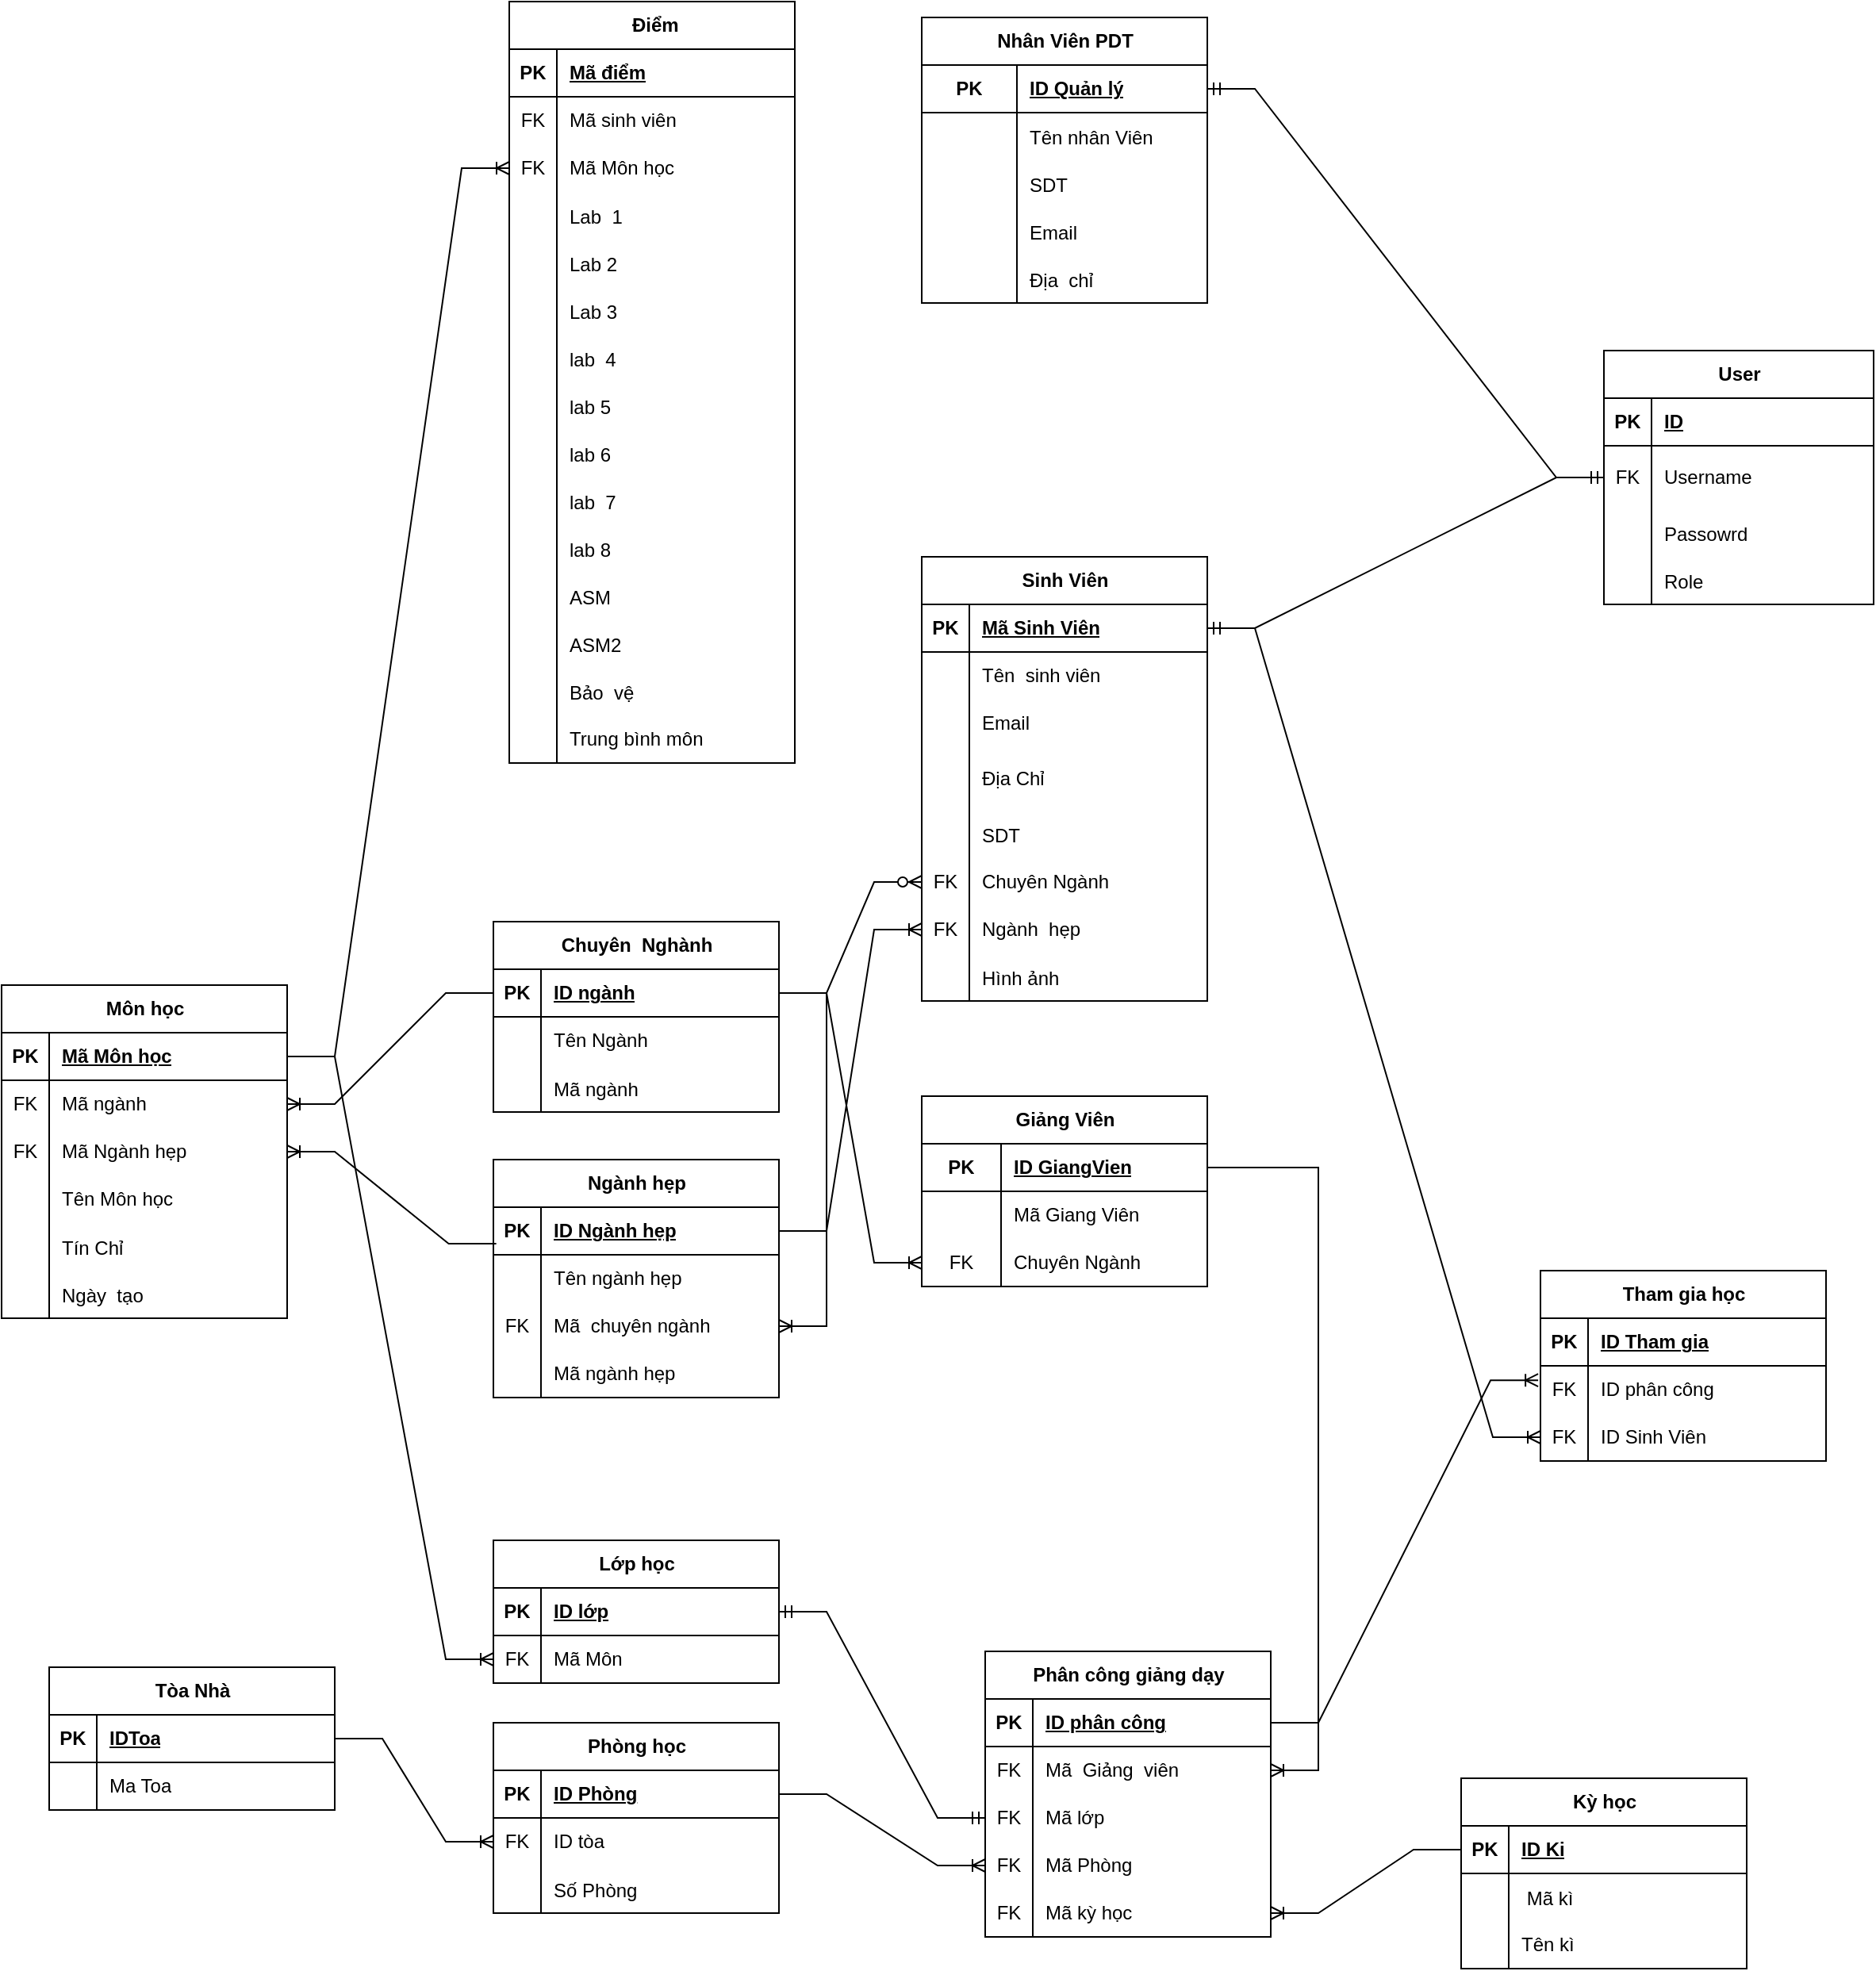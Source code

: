 <mxfile version="21.6.2" type="device">
  <diagram name="Trang-1" id="D77-bmzvROdSx3ASUGpV">
    <mxGraphModel dx="2653" dy="1988" grid="1" gridSize="10" guides="1" tooltips="1" connect="1" arrows="1" fold="1" page="1" pageScale="1" pageWidth="827" pageHeight="1169" math="0" shadow="0">
      <root>
        <mxCell id="0" />
        <mxCell id="1" parent="0" />
        <mxCell id="2qDlR9_15j2qCxLIquda-1" value="Sinh Viên" style="shape=table;startSize=30;container=1;collapsible=1;childLayout=tableLayout;fixedRows=1;rowLines=0;fontStyle=1;align=center;resizeLast=1;html=1;" parent="1" vertex="1">
          <mxGeometry x="240" y="130" width="180" height="280" as="geometry" />
        </mxCell>
        <mxCell id="2qDlR9_15j2qCxLIquda-2" value="" style="shape=tableRow;horizontal=0;startSize=0;swimlaneHead=0;swimlaneBody=0;fillColor=none;collapsible=0;dropTarget=0;points=[[0,0.5],[1,0.5]];portConstraint=eastwest;top=0;left=0;right=0;bottom=1;" parent="2qDlR9_15j2qCxLIquda-1" vertex="1">
          <mxGeometry y="30" width="180" height="30" as="geometry" />
        </mxCell>
        <mxCell id="2qDlR9_15j2qCxLIquda-3" value="PK" style="shape=partialRectangle;connectable=0;fillColor=none;top=0;left=0;bottom=0;right=0;fontStyle=1;overflow=hidden;whiteSpace=wrap;html=1;" parent="2qDlR9_15j2qCxLIquda-2" vertex="1">
          <mxGeometry width="30" height="30" as="geometry">
            <mxRectangle width="30" height="30" as="alternateBounds" />
          </mxGeometry>
        </mxCell>
        <mxCell id="2qDlR9_15j2qCxLIquda-4" value="Mã Sinh Viên" style="shape=partialRectangle;connectable=0;fillColor=none;top=0;left=0;bottom=0;right=0;align=left;spacingLeft=6;fontStyle=5;overflow=hidden;whiteSpace=wrap;html=1;" parent="2qDlR9_15j2qCxLIquda-2" vertex="1">
          <mxGeometry x="30" width="150" height="30" as="geometry">
            <mxRectangle width="150" height="30" as="alternateBounds" />
          </mxGeometry>
        </mxCell>
        <mxCell id="2qDlR9_15j2qCxLIquda-5" value="" style="shape=tableRow;horizontal=0;startSize=0;swimlaneHead=0;swimlaneBody=0;fillColor=none;collapsible=0;dropTarget=0;points=[[0,0.5],[1,0.5]];portConstraint=eastwest;top=0;left=0;right=0;bottom=0;" parent="2qDlR9_15j2qCxLIquda-1" vertex="1">
          <mxGeometry y="60" width="180" height="30" as="geometry" />
        </mxCell>
        <mxCell id="2qDlR9_15j2qCxLIquda-6" value="" style="shape=partialRectangle;connectable=0;fillColor=none;top=0;left=0;bottom=0;right=0;editable=1;overflow=hidden;whiteSpace=wrap;html=1;" parent="2qDlR9_15j2qCxLIquda-5" vertex="1">
          <mxGeometry width="30" height="30" as="geometry">
            <mxRectangle width="30" height="30" as="alternateBounds" />
          </mxGeometry>
        </mxCell>
        <mxCell id="2qDlR9_15j2qCxLIquda-7" value="Tên&amp;nbsp; sinh viên" style="shape=partialRectangle;connectable=0;fillColor=none;top=0;left=0;bottom=0;right=0;align=left;spacingLeft=6;overflow=hidden;whiteSpace=wrap;html=1;" parent="2qDlR9_15j2qCxLIquda-5" vertex="1">
          <mxGeometry x="30" width="150" height="30" as="geometry">
            <mxRectangle width="150" height="30" as="alternateBounds" />
          </mxGeometry>
        </mxCell>
        <mxCell id="2qDlR9_15j2qCxLIquda-8" value="" style="shape=tableRow;horizontal=0;startSize=0;swimlaneHead=0;swimlaneBody=0;fillColor=none;collapsible=0;dropTarget=0;points=[[0,0.5],[1,0.5]];portConstraint=eastwest;top=0;left=0;right=0;bottom=0;" parent="2qDlR9_15j2qCxLIquda-1" vertex="1">
          <mxGeometry y="90" width="180" height="30" as="geometry" />
        </mxCell>
        <mxCell id="2qDlR9_15j2qCxLIquda-9" value="" style="shape=partialRectangle;connectable=0;fillColor=none;top=0;left=0;bottom=0;right=0;editable=1;overflow=hidden;whiteSpace=wrap;html=1;" parent="2qDlR9_15j2qCxLIquda-8" vertex="1">
          <mxGeometry width="30" height="30" as="geometry">
            <mxRectangle width="30" height="30" as="alternateBounds" />
          </mxGeometry>
        </mxCell>
        <mxCell id="2qDlR9_15j2qCxLIquda-10" value="Email" style="shape=partialRectangle;connectable=0;fillColor=none;top=0;left=0;bottom=0;right=0;align=left;spacingLeft=6;overflow=hidden;whiteSpace=wrap;html=1;" parent="2qDlR9_15j2qCxLIquda-8" vertex="1">
          <mxGeometry x="30" width="150" height="30" as="geometry">
            <mxRectangle width="150" height="30" as="alternateBounds" />
          </mxGeometry>
        </mxCell>
        <mxCell id="2qDlR9_15j2qCxLIquda-11" value="" style="shape=tableRow;horizontal=0;startSize=0;swimlaneHead=0;swimlaneBody=0;fillColor=none;collapsible=0;dropTarget=0;points=[[0,0.5],[1,0.5]];portConstraint=eastwest;top=0;left=0;right=0;bottom=0;" parent="2qDlR9_15j2qCxLIquda-1" vertex="1">
          <mxGeometry y="120" width="180" height="40" as="geometry" />
        </mxCell>
        <mxCell id="2qDlR9_15j2qCxLIquda-12" value="" style="shape=partialRectangle;connectable=0;fillColor=none;top=0;left=0;bottom=0;right=0;editable=1;overflow=hidden;whiteSpace=wrap;html=1;" parent="2qDlR9_15j2qCxLIquda-11" vertex="1">
          <mxGeometry width="30" height="40" as="geometry">
            <mxRectangle width="30" height="40" as="alternateBounds" />
          </mxGeometry>
        </mxCell>
        <mxCell id="2qDlR9_15j2qCxLIquda-13" value="Địa Chỉ" style="shape=partialRectangle;connectable=0;fillColor=none;top=0;left=0;bottom=0;right=0;align=left;spacingLeft=6;overflow=hidden;whiteSpace=wrap;html=1;" parent="2qDlR9_15j2qCxLIquda-11" vertex="1">
          <mxGeometry x="30" width="150" height="40" as="geometry">
            <mxRectangle width="150" height="40" as="alternateBounds" />
          </mxGeometry>
        </mxCell>
        <mxCell id="2qDlR9_15j2qCxLIquda-58" value="" style="shape=tableRow;horizontal=0;startSize=0;swimlaneHead=0;swimlaneBody=0;fillColor=none;collapsible=0;dropTarget=0;points=[[0,0.5],[1,0.5]];portConstraint=eastwest;top=0;left=0;right=0;bottom=0;" parent="2qDlR9_15j2qCxLIquda-1" vertex="1">
          <mxGeometry y="160" width="180" height="30" as="geometry" />
        </mxCell>
        <mxCell id="2qDlR9_15j2qCxLIquda-59" value="" style="shape=partialRectangle;connectable=0;fillColor=none;top=0;left=0;bottom=0;right=0;editable=1;overflow=hidden;" parent="2qDlR9_15j2qCxLIquda-58" vertex="1">
          <mxGeometry width="30" height="30" as="geometry">
            <mxRectangle width="30" height="30" as="alternateBounds" />
          </mxGeometry>
        </mxCell>
        <mxCell id="2qDlR9_15j2qCxLIquda-60" value="SDT" style="shape=partialRectangle;connectable=0;fillColor=none;top=0;left=0;bottom=0;right=0;align=left;spacingLeft=6;overflow=hidden;" parent="2qDlR9_15j2qCxLIquda-58" vertex="1">
          <mxGeometry x="30" width="150" height="30" as="geometry">
            <mxRectangle width="150" height="30" as="alternateBounds" />
          </mxGeometry>
        </mxCell>
        <mxCell id="2qDlR9_15j2qCxLIquda-64" value="" style="shape=tableRow;horizontal=0;startSize=0;swimlaneHead=0;swimlaneBody=0;fillColor=none;collapsible=0;dropTarget=0;points=[[0,0.5],[1,0.5]];portConstraint=eastwest;top=0;left=0;right=0;bottom=0;" parent="2qDlR9_15j2qCxLIquda-1" vertex="1">
          <mxGeometry y="190" width="180" height="30" as="geometry" />
        </mxCell>
        <mxCell id="2qDlR9_15j2qCxLIquda-65" value="FK" style="shape=partialRectangle;connectable=0;fillColor=none;top=0;left=0;bottom=0;right=0;fontStyle=0;overflow=hidden;whiteSpace=wrap;html=1;" parent="2qDlR9_15j2qCxLIquda-64" vertex="1">
          <mxGeometry width="30" height="30" as="geometry">
            <mxRectangle width="30" height="30" as="alternateBounds" />
          </mxGeometry>
        </mxCell>
        <mxCell id="2qDlR9_15j2qCxLIquda-66" value="Chuyên Ngành" style="shape=partialRectangle;connectable=0;fillColor=none;top=0;left=0;bottom=0;right=0;align=left;spacingLeft=6;fontStyle=0;overflow=hidden;whiteSpace=wrap;html=1;" parent="2qDlR9_15j2qCxLIquda-64" vertex="1">
          <mxGeometry x="30" width="150" height="30" as="geometry">
            <mxRectangle width="150" height="30" as="alternateBounds" />
          </mxGeometry>
        </mxCell>
        <mxCell id="2qDlR9_15j2qCxLIquda-67" value="" style="shape=tableRow;horizontal=0;startSize=0;swimlaneHead=0;swimlaneBody=0;fillColor=none;collapsible=0;dropTarget=0;points=[[0,0.5],[1,0.5]];portConstraint=eastwest;top=0;left=0;right=0;bottom=0;" parent="2qDlR9_15j2qCxLIquda-1" vertex="1">
          <mxGeometry y="220" width="180" height="30" as="geometry" />
        </mxCell>
        <mxCell id="2qDlR9_15j2qCxLIquda-68" value="FK" style="shape=partialRectangle;connectable=0;fillColor=none;top=0;left=0;bottom=0;right=0;fontStyle=0;overflow=hidden;whiteSpace=wrap;html=1;" parent="2qDlR9_15j2qCxLIquda-67" vertex="1">
          <mxGeometry width="30" height="30" as="geometry">
            <mxRectangle width="30" height="30" as="alternateBounds" />
          </mxGeometry>
        </mxCell>
        <mxCell id="2qDlR9_15j2qCxLIquda-69" value="Ngành&amp;nbsp; hẹp" style="shape=partialRectangle;connectable=0;fillColor=none;top=0;left=0;bottom=0;right=0;align=left;spacingLeft=6;fontStyle=0;overflow=hidden;whiteSpace=wrap;html=1;" parent="2qDlR9_15j2qCxLIquda-67" vertex="1">
          <mxGeometry x="30" width="150" height="30" as="geometry">
            <mxRectangle width="150" height="30" as="alternateBounds" />
          </mxGeometry>
        </mxCell>
        <mxCell id="2qDlR9_15j2qCxLIquda-343" value="" style="shape=tableRow;horizontal=0;startSize=0;swimlaneHead=0;swimlaneBody=0;fillColor=none;collapsible=0;dropTarget=0;points=[[0,0.5],[1,0.5]];portConstraint=eastwest;top=0;left=0;right=0;bottom=0;" parent="2qDlR9_15j2qCxLIquda-1" vertex="1">
          <mxGeometry y="250" width="180" height="30" as="geometry" />
        </mxCell>
        <mxCell id="2qDlR9_15j2qCxLIquda-344" value="" style="shape=partialRectangle;connectable=0;fillColor=none;top=0;left=0;bottom=0;right=0;editable=1;overflow=hidden;" parent="2qDlR9_15j2qCxLIquda-343" vertex="1">
          <mxGeometry width="30" height="30" as="geometry">
            <mxRectangle width="30" height="30" as="alternateBounds" />
          </mxGeometry>
        </mxCell>
        <mxCell id="2qDlR9_15j2qCxLIquda-345" value="Hình ảnh" style="shape=partialRectangle;connectable=0;fillColor=none;top=0;left=0;bottom=0;right=0;align=left;spacingLeft=6;overflow=hidden;" parent="2qDlR9_15j2qCxLIquda-343" vertex="1">
          <mxGeometry x="30" width="150" height="30" as="geometry">
            <mxRectangle width="150" height="30" as="alternateBounds" />
          </mxGeometry>
        </mxCell>
        <mxCell id="2qDlR9_15j2qCxLIquda-27" value="Chuyên&amp;nbsp; Nghành" style="shape=table;startSize=30;container=1;collapsible=1;childLayout=tableLayout;fixedRows=1;rowLines=0;fontStyle=1;align=center;resizeLast=1;html=1;" parent="1" vertex="1">
          <mxGeometry x="-30" y="360" width="180" height="120" as="geometry" />
        </mxCell>
        <mxCell id="2qDlR9_15j2qCxLIquda-28" value="" style="shape=tableRow;horizontal=0;startSize=0;swimlaneHead=0;swimlaneBody=0;fillColor=none;collapsible=0;dropTarget=0;points=[[0,0.5],[1,0.5]];portConstraint=eastwest;top=0;left=0;right=0;bottom=1;" parent="2qDlR9_15j2qCxLIquda-27" vertex="1">
          <mxGeometry y="30" width="180" height="30" as="geometry" />
        </mxCell>
        <mxCell id="2qDlR9_15j2qCxLIquda-29" value="PK" style="shape=partialRectangle;connectable=0;fillColor=none;top=0;left=0;bottom=0;right=0;fontStyle=1;overflow=hidden;whiteSpace=wrap;html=1;" parent="2qDlR9_15j2qCxLIquda-28" vertex="1">
          <mxGeometry width="30" height="30" as="geometry">
            <mxRectangle width="30" height="30" as="alternateBounds" />
          </mxGeometry>
        </mxCell>
        <mxCell id="2qDlR9_15j2qCxLIquda-30" value="ID ngành" style="shape=partialRectangle;connectable=0;fillColor=none;top=0;left=0;bottom=0;right=0;align=left;spacingLeft=6;fontStyle=5;overflow=hidden;whiteSpace=wrap;html=1;" parent="2qDlR9_15j2qCxLIquda-28" vertex="1">
          <mxGeometry x="30" width="150" height="30" as="geometry">
            <mxRectangle width="150" height="30" as="alternateBounds" />
          </mxGeometry>
        </mxCell>
        <mxCell id="2qDlR9_15j2qCxLIquda-31" value="" style="shape=tableRow;horizontal=0;startSize=0;swimlaneHead=0;swimlaneBody=0;fillColor=none;collapsible=0;dropTarget=0;points=[[0,0.5],[1,0.5]];portConstraint=eastwest;top=0;left=0;right=0;bottom=0;" parent="2qDlR9_15j2qCxLIquda-27" vertex="1">
          <mxGeometry y="60" width="180" height="30" as="geometry" />
        </mxCell>
        <mxCell id="2qDlR9_15j2qCxLIquda-32" value="" style="shape=partialRectangle;connectable=0;fillColor=none;top=0;left=0;bottom=0;right=0;editable=1;overflow=hidden;whiteSpace=wrap;html=1;" parent="2qDlR9_15j2qCxLIquda-31" vertex="1">
          <mxGeometry width="30" height="30" as="geometry">
            <mxRectangle width="30" height="30" as="alternateBounds" />
          </mxGeometry>
        </mxCell>
        <mxCell id="2qDlR9_15j2qCxLIquda-33" value="Tên Ngành" style="shape=partialRectangle;connectable=0;fillColor=none;top=0;left=0;bottom=0;right=0;align=left;spacingLeft=6;overflow=hidden;whiteSpace=wrap;html=1;" parent="2qDlR9_15j2qCxLIquda-31" vertex="1">
          <mxGeometry x="30" width="150" height="30" as="geometry">
            <mxRectangle width="150" height="30" as="alternateBounds" />
          </mxGeometry>
        </mxCell>
        <mxCell id="2qDlR9_15j2qCxLIquda-350" value="" style="shape=tableRow;horizontal=0;startSize=0;swimlaneHead=0;swimlaneBody=0;fillColor=none;collapsible=0;dropTarget=0;points=[[0,0.5],[1,0.5]];portConstraint=eastwest;top=0;left=0;right=0;bottom=0;" parent="2qDlR9_15j2qCxLIquda-27" vertex="1">
          <mxGeometry y="90" width="180" height="30" as="geometry" />
        </mxCell>
        <mxCell id="2qDlR9_15j2qCxLIquda-351" value="" style="shape=partialRectangle;connectable=0;fillColor=none;top=0;left=0;bottom=0;right=0;editable=1;overflow=hidden;" parent="2qDlR9_15j2qCxLIquda-350" vertex="1">
          <mxGeometry width="30" height="30" as="geometry">
            <mxRectangle width="30" height="30" as="alternateBounds" />
          </mxGeometry>
        </mxCell>
        <mxCell id="2qDlR9_15j2qCxLIquda-352" value="Mã ngành" style="shape=partialRectangle;connectable=0;fillColor=none;top=0;left=0;bottom=0;right=0;align=left;spacingLeft=6;overflow=hidden;" parent="2qDlR9_15j2qCxLIquda-350" vertex="1">
          <mxGeometry x="30" width="150" height="30" as="geometry">
            <mxRectangle width="150" height="30" as="alternateBounds" />
          </mxGeometry>
        </mxCell>
        <mxCell id="2qDlR9_15j2qCxLIquda-40" value="Ngành hẹp" style="shape=table;startSize=30;container=1;collapsible=1;childLayout=tableLayout;fixedRows=1;rowLines=0;fontStyle=1;align=center;resizeLast=1;html=1;" parent="1" vertex="1">
          <mxGeometry x="-30" y="510" width="180" height="150" as="geometry">
            <mxRectangle x="-30" y="520" width="100" height="30" as="alternateBounds" />
          </mxGeometry>
        </mxCell>
        <mxCell id="2qDlR9_15j2qCxLIquda-41" value="" style="shape=tableRow;horizontal=0;startSize=0;swimlaneHead=0;swimlaneBody=0;fillColor=none;collapsible=0;dropTarget=0;points=[[0,0.5],[1,0.5]];portConstraint=eastwest;top=0;left=0;right=0;bottom=1;" parent="2qDlR9_15j2qCxLIquda-40" vertex="1">
          <mxGeometry y="30" width="180" height="30" as="geometry" />
        </mxCell>
        <mxCell id="2qDlR9_15j2qCxLIquda-42" value="PK" style="shape=partialRectangle;connectable=0;fillColor=none;top=0;left=0;bottom=0;right=0;fontStyle=1;overflow=hidden;whiteSpace=wrap;html=1;" parent="2qDlR9_15j2qCxLIquda-41" vertex="1">
          <mxGeometry width="30" height="30" as="geometry">
            <mxRectangle width="30" height="30" as="alternateBounds" />
          </mxGeometry>
        </mxCell>
        <mxCell id="2qDlR9_15j2qCxLIquda-43" value="ID Ngành hẹp" style="shape=partialRectangle;connectable=0;fillColor=none;top=0;left=0;bottom=0;right=0;align=left;spacingLeft=6;fontStyle=5;overflow=hidden;whiteSpace=wrap;html=1;" parent="2qDlR9_15j2qCxLIquda-41" vertex="1">
          <mxGeometry x="30" width="150" height="30" as="geometry">
            <mxRectangle width="150" height="30" as="alternateBounds" />
          </mxGeometry>
        </mxCell>
        <mxCell id="2qDlR9_15j2qCxLIquda-44" value="" style="shape=tableRow;horizontal=0;startSize=0;swimlaneHead=0;swimlaneBody=0;fillColor=none;collapsible=0;dropTarget=0;points=[[0,0.5],[1,0.5]];portConstraint=eastwest;top=0;left=0;right=0;bottom=0;" parent="2qDlR9_15j2qCxLIquda-40" vertex="1">
          <mxGeometry y="60" width="180" height="30" as="geometry" />
        </mxCell>
        <mxCell id="2qDlR9_15j2qCxLIquda-45" value="" style="shape=partialRectangle;connectable=0;fillColor=none;top=0;left=0;bottom=0;right=0;editable=1;overflow=hidden;whiteSpace=wrap;html=1;" parent="2qDlR9_15j2qCxLIquda-44" vertex="1">
          <mxGeometry width="30" height="30" as="geometry">
            <mxRectangle width="30" height="30" as="alternateBounds" />
          </mxGeometry>
        </mxCell>
        <mxCell id="2qDlR9_15j2qCxLIquda-46" value="Tên ngành hẹp" style="shape=partialRectangle;connectable=0;fillColor=none;top=0;left=0;bottom=0;right=0;align=left;spacingLeft=6;overflow=hidden;whiteSpace=wrap;html=1;" parent="2qDlR9_15j2qCxLIquda-44" vertex="1">
          <mxGeometry x="30" width="150" height="30" as="geometry">
            <mxRectangle width="150" height="30" as="alternateBounds" />
          </mxGeometry>
        </mxCell>
        <mxCell id="2qDlR9_15j2qCxLIquda-54" value="" style="shape=tableRow;horizontal=0;startSize=0;swimlaneHead=0;swimlaneBody=0;fillColor=none;collapsible=0;dropTarget=0;points=[[0,0.5],[1,0.5]];portConstraint=eastwest;top=0;left=0;right=0;bottom=0;" parent="2qDlR9_15j2qCxLIquda-40" vertex="1">
          <mxGeometry y="90" width="180" height="30" as="geometry" />
        </mxCell>
        <mxCell id="2qDlR9_15j2qCxLIquda-55" value="FK" style="shape=partialRectangle;connectable=0;fillColor=none;top=0;left=0;bottom=0;right=0;fontStyle=0;overflow=hidden;whiteSpace=wrap;html=1;" parent="2qDlR9_15j2qCxLIquda-54" vertex="1">
          <mxGeometry width="30" height="30" as="geometry">
            <mxRectangle width="30" height="30" as="alternateBounds" />
          </mxGeometry>
        </mxCell>
        <mxCell id="2qDlR9_15j2qCxLIquda-56" value="Mã&amp;nbsp; chuyên ngành" style="shape=partialRectangle;connectable=0;fillColor=none;top=0;left=0;bottom=0;right=0;align=left;spacingLeft=6;fontStyle=0;overflow=hidden;whiteSpace=wrap;html=1;" parent="2qDlR9_15j2qCxLIquda-54" vertex="1">
          <mxGeometry x="30" width="150" height="30" as="geometry">
            <mxRectangle width="150" height="30" as="alternateBounds" />
          </mxGeometry>
        </mxCell>
        <mxCell id="2qDlR9_15j2qCxLIquda-353" value="" style="shape=tableRow;horizontal=0;startSize=0;swimlaneHead=0;swimlaneBody=0;fillColor=none;collapsible=0;dropTarget=0;points=[[0,0.5],[1,0.5]];portConstraint=eastwest;top=0;left=0;right=0;bottom=0;" parent="2qDlR9_15j2qCxLIquda-40" vertex="1">
          <mxGeometry y="120" width="180" height="30" as="geometry" />
        </mxCell>
        <mxCell id="2qDlR9_15j2qCxLIquda-354" value="" style="shape=partialRectangle;connectable=0;fillColor=none;top=0;left=0;bottom=0;right=0;fontStyle=0;overflow=hidden;whiteSpace=wrap;html=1;" parent="2qDlR9_15j2qCxLIquda-353" vertex="1">
          <mxGeometry width="30" height="30" as="geometry">
            <mxRectangle width="30" height="30" as="alternateBounds" />
          </mxGeometry>
        </mxCell>
        <mxCell id="2qDlR9_15j2qCxLIquda-355" value="Mã ngành hẹp" style="shape=partialRectangle;connectable=0;fillColor=none;top=0;left=0;bottom=0;right=0;align=left;spacingLeft=6;fontStyle=0;overflow=hidden;whiteSpace=wrap;html=1;" parent="2qDlR9_15j2qCxLIquda-353" vertex="1">
          <mxGeometry x="30" width="150" height="30" as="geometry">
            <mxRectangle width="150" height="30" as="alternateBounds" />
          </mxGeometry>
        </mxCell>
        <mxCell id="2qDlR9_15j2qCxLIquda-57" value="" style="edgeStyle=entityRelationEdgeStyle;fontSize=12;html=1;endArrow=ERoneToMany;rounded=0;" parent="1" source="2qDlR9_15j2qCxLIquda-28" target="2qDlR9_15j2qCxLIquda-54" edge="1">
          <mxGeometry width="100" height="100" relative="1" as="geometry">
            <mxPoint x="-50" y="380" as="sourcePoint" />
            <mxPoint x="-60" y="230" as="targetPoint" />
          </mxGeometry>
        </mxCell>
        <mxCell id="2qDlR9_15j2qCxLIquda-70" value="" style="edgeStyle=entityRelationEdgeStyle;fontSize=12;html=1;endArrow=ERzeroToMany;endFill=1;rounded=0;exitX=1;exitY=0.5;exitDx=0;exitDy=0;entryX=0;entryY=0.5;entryDx=0;entryDy=0;" parent="1" source="2qDlR9_15j2qCxLIquda-28" target="2qDlR9_15j2qCxLIquda-64" edge="1">
          <mxGeometry width="100" height="100" relative="1" as="geometry">
            <mxPoint x="210" y="440" as="sourcePoint" />
            <mxPoint x="310" y="340" as="targetPoint" />
          </mxGeometry>
        </mxCell>
        <mxCell id="2qDlR9_15j2qCxLIquda-71" value="" style="edgeStyle=entityRelationEdgeStyle;fontSize=12;html=1;endArrow=ERoneToMany;rounded=0;exitX=1;exitY=0.5;exitDx=0;exitDy=0;entryX=0;entryY=0.5;entryDx=0;entryDy=0;" parent="1" source="2qDlR9_15j2qCxLIquda-41" target="2qDlR9_15j2qCxLIquda-67" edge="1">
          <mxGeometry width="100" height="100" relative="1" as="geometry">
            <mxPoint x="220" y="650" as="sourcePoint" />
            <mxPoint x="320" y="550" as="targetPoint" />
          </mxGeometry>
        </mxCell>
        <mxCell id="2qDlR9_15j2qCxLIquda-72" value="Giảng Viên" style="shape=table;startSize=30;container=1;collapsible=1;childLayout=tableLayout;fixedRows=1;rowLines=0;fontStyle=1;align=center;resizeLast=1;html=1;" parent="1" vertex="1">
          <mxGeometry x="240" y="470" width="180" height="120" as="geometry" />
        </mxCell>
        <mxCell id="2qDlR9_15j2qCxLIquda-73" value="" style="shape=tableRow;horizontal=0;startSize=0;swimlaneHead=0;swimlaneBody=0;fillColor=none;collapsible=0;dropTarget=0;points=[[0,0.5],[1,0.5]];portConstraint=eastwest;top=0;left=0;right=0;bottom=1;" parent="2qDlR9_15j2qCxLIquda-72" vertex="1">
          <mxGeometry y="30" width="180" height="30" as="geometry" />
        </mxCell>
        <mxCell id="2qDlR9_15j2qCxLIquda-74" value="PK" style="shape=partialRectangle;connectable=0;fillColor=none;top=0;left=0;bottom=0;right=0;fontStyle=1;overflow=hidden;whiteSpace=wrap;html=1;" parent="2qDlR9_15j2qCxLIquda-73" vertex="1">
          <mxGeometry width="50" height="30" as="geometry">
            <mxRectangle width="50" height="30" as="alternateBounds" />
          </mxGeometry>
        </mxCell>
        <mxCell id="2qDlR9_15j2qCxLIquda-75" value="ID GiangVien" style="shape=partialRectangle;connectable=0;fillColor=none;top=0;left=0;bottom=0;right=0;align=left;spacingLeft=6;fontStyle=5;overflow=hidden;whiteSpace=wrap;html=1;" parent="2qDlR9_15j2qCxLIquda-73" vertex="1">
          <mxGeometry x="50" width="130" height="30" as="geometry">
            <mxRectangle width="130" height="30" as="alternateBounds" />
          </mxGeometry>
        </mxCell>
        <mxCell id="2qDlR9_15j2qCxLIquda-434" value="" style="shape=tableRow;horizontal=0;startSize=0;swimlaneHead=0;swimlaneBody=0;fillColor=none;collapsible=0;dropTarget=0;points=[[0,0.5],[1,0.5]];portConstraint=eastwest;top=0;left=0;right=0;bottom=0;" parent="2qDlR9_15j2qCxLIquda-72" vertex="1">
          <mxGeometry y="60" width="180" height="30" as="geometry" />
        </mxCell>
        <mxCell id="2qDlR9_15j2qCxLIquda-435" value="" style="shape=partialRectangle;connectable=0;fillColor=none;top=0;left=0;bottom=0;right=0;fontStyle=0;overflow=hidden;whiteSpace=wrap;html=1;" parent="2qDlR9_15j2qCxLIquda-434" vertex="1">
          <mxGeometry width="50" height="30" as="geometry">
            <mxRectangle width="50" height="30" as="alternateBounds" />
          </mxGeometry>
        </mxCell>
        <mxCell id="2qDlR9_15j2qCxLIquda-436" value="Mã Giang Viên" style="shape=partialRectangle;connectable=0;fillColor=none;top=0;left=0;bottom=0;right=0;align=left;spacingLeft=6;fontStyle=0;overflow=hidden;whiteSpace=wrap;html=1;" parent="2qDlR9_15j2qCxLIquda-434" vertex="1">
          <mxGeometry x="50" width="130" height="30" as="geometry">
            <mxRectangle width="130" height="30" as="alternateBounds" />
          </mxGeometry>
        </mxCell>
        <mxCell id="2qDlR9_15j2qCxLIquda-88" value="" style="shape=tableRow;horizontal=0;startSize=0;swimlaneHead=0;swimlaneBody=0;fillColor=none;collapsible=0;dropTarget=0;points=[[0,0.5],[1,0.5]];portConstraint=eastwest;top=0;left=0;right=0;bottom=0;" parent="2qDlR9_15j2qCxLIquda-72" vertex="1">
          <mxGeometry y="90" width="180" height="30" as="geometry" />
        </mxCell>
        <mxCell id="2qDlR9_15j2qCxLIquda-89" value="FK" style="shape=partialRectangle;connectable=0;fillColor=none;top=0;left=0;bottom=0;right=0;fontStyle=0;overflow=hidden;whiteSpace=wrap;html=1;" parent="2qDlR9_15j2qCxLIquda-88" vertex="1">
          <mxGeometry width="50" height="30" as="geometry">
            <mxRectangle width="50" height="30" as="alternateBounds" />
          </mxGeometry>
        </mxCell>
        <mxCell id="2qDlR9_15j2qCxLIquda-90" value="Chuyên Ngành" style="shape=partialRectangle;connectable=0;fillColor=none;top=0;left=0;bottom=0;right=0;align=left;spacingLeft=6;fontStyle=0;overflow=hidden;whiteSpace=wrap;html=1;" parent="2qDlR9_15j2qCxLIquda-88" vertex="1">
          <mxGeometry x="50" width="130" height="30" as="geometry">
            <mxRectangle width="130" height="30" as="alternateBounds" />
          </mxGeometry>
        </mxCell>
        <mxCell id="2qDlR9_15j2qCxLIquda-91" value="" style="edgeStyle=entityRelationEdgeStyle;fontSize=12;html=1;endArrow=ERoneToMany;rounded=0;exitX=1;exitY=0.5;exitDx=0;exitDy=0;entryX=0;entryY=0.5;entryDx=0;entryDy=0;" parent="1" source="2qDlR9_15j2qCxLIquda-28" target="2qDlR9_15j2qCxLIquda-88" edge="1">
          <mxGeometry width="100" height="100" relative="1" as="geometry">
            <mxPoint x="150" y="750" as="sourcePoint" />
            <mxPoint x="250" y="650" as="targetPoint" />
          </mxGeometry>
        </mxCell>
        <mxCell id="2qDlR9_15j2qCxLIquda-105" value="&amp;nbsp;Điểm" style="shape=table;startSize=30;container=1;collapsible=1;childLayout=tableLayout;fixedRows=1;rowLines=0;fontStyle=1;align=center;resizeLast=1;html=1;" parent="1" vertex="1">
          <mxGeometry x="-20" y="-220" width="180" height="480" as="geometry" />
        </mxCell>
        <mxCell id="2qDlR9_15j2qCxLIquda-106" value="" style="shape=tableRow;horizontal=0;startSize=0;swimlaneHead=0;swimlaneBody=0;fillColor=none;collapsible=0;dropTarget=0;points=[[0,0.5],[1,0.5]];portConstraint=eastwest;top=0;left=0;right=0;bottom=1;" parent="2qDlR9_15j2qCxLIquda-105" vertex="1">
          <mxGeometry y="30" width="180" height="30" as="geometry" />
        </mxCell>
        <mxCell id="2qDlR9_15j2qCxLIquda-107" value="PK" style="shape=partialRectangle;connectable=0;fillColor=none;top=0;left=0;bottom=0;right=0;fontStyle=1;overflow=hidden;whiteSpace=wrap;html=1;" parent="2qDlR9_15j2qCxLIquda-106" vertex="1">
          <mxGeometry width="30" height="30" as="geometry">
            <mxRectangle width="30" height="30" as="alternateBounds" />
          </mxGeometry>
        </mxCell>
        <mxCell id="2qDlR9_15j2qCxLIquda-108" value="Mã điểm" style="shape=partialRectangle;connectable=0;fillColor=none;top=0;left=0;bottom=0;right=0;align=left;spacingLeft=6;fontStyle=5;overflow=hidden;whiteSpace=wrap;html=1;" parent="2qDlR9_15j2qCxLIquda-106" vertex="1">
          <mxGeometry x="30" width="150" height="30" as="geometry">
            <mxRectangle width="150" height="30" as="alternateBounds" />
          </mxGeometry>
        </mxCell>
        <mxCell id="2qDlR9_15j2qCxLIquda-118" value="" style="shape=tableRow;horizontal=0;startSize=0;swimlaneHead=0;swimlaneBody=0;fillColor=none;collapsible=0;dropTarget=0;points=[[0,0.5],[1,0.5]];portConstraint=eastwest;top=0;left=0;right=0;bottom=0;" parent="2qDlR9_15j2qCxLIquda-105" vertex="1">
          <mxGeometry y="60" width="180" height="30" as="geometry" />
        </mxCell>
        <mxCell id="2qDlR9_15j2qCxLIquda-119" value="FK" style="shape=partialRectangle;connectable=0;fillColor=none;top=0;left=0;bottom=0;right=0;fontStyle=0;overflow=hidden;whiteSpace=wrap;html=1;" parent="2qDlR9_15j2qCxLIquda-118" vertex="1">
          <mxGeometry width="30" height="30" as="geometry">
            <mxRectangle width="30" height="30" as="alternateBounds" />
          </mxGeometry>
        </mxCell>
        <mxCell id="2qDlR9_15j2qCxLIquda-120" value="Mã sinh viên" style="shape=partialRectangle;connectable=0;fillColor=none;top=0;left=0;bottom=0;right=0;align=left;spacingLeft=6;fontStyle=0;overflow=hidden;whiteSpace=wrap;html=1;" parent="2qDlR9_15j2qCxLIquda-118" vertex="1">
          <mxGeometry x="30" width="150" height="30" as="geometry">
            <mxRectangle width="150" height="30" as="alternateBounds" />
          </mxGeometry>
        </mxCell>
        <mxCell id="2qDlR9_15j2qCxLIquda-121" value="" style="shape=tableRow;horizontal=0;startSize=0;swimlaneHead=0;swimlaneBody=0;fillColor=none;collapsible=0;dropTarget=0;points=[[0,0.5],[1,0.5]];portConstraint=eastwest;top=0;left=0;right=0;bottom=0;" parent="2qDlR9_15j2qCxLIquda-105" vertex="1">
          <mxGeometry y="90" width="180" height="30" as="geometry" />
        </mxCell>
        <mxCell id="2qDlR9_15j2qCxLIquda-122" value="FK" style="shape=partialRectangle;connectable=0;fillColor=none;top=0;left=0;bottom=0;right=0;fontStyle=0;overflow=hidden;whiteSpace=wrap;html=1;" parent="2qDlR9_15j2qCxLIquda-121" vertex="1">
          <mxGeometry width="30" height="30" as="geometry">
            <mxRectangle width="30" height="30" as="alternateBounds" />
          </mxGeometry>
        </mxCell>
        <mxCell id="2qDlR9_15j2qCxLIquda-123" value="Mã Môn học" style="shape=partialRectangle;connectable=0;fillColor=none;top=0;left=0;bottom=0;right=0;align=left;spacingLeft=6;fontStyle=0;overflow=hidden;whiteSpace=wrap;html=1;" parent="2qDlR9_15j2qCxLIquda-121" vertex="1">
          <mxGeometry x="30" width="150" height="30" as="geometry">
            <mxRectangle width="150" height="30" as="alternateBounds" />
          </mxGeometry>
        </mxCell>
        <mxCell id="2qDlR9_15j2qCxLIquda-198" value="" style="shape=tableRow;horizontal=0;startSize=0;swimlaneHead=0;swimlaneBody=0;fillColor=none;collapsible=0;dropTarget=0;points=[[0,0.5],[1,0.5]];portConstraint=eastwest;top=0;left=0;right=0;bottom=0;" parent="2qDlR9_15j2qCxLIquda-105" vertex="1">
          <mxGeometry y="120" width="180" height="30" as="geometry" />
        </mxCell>
        <mxCell id="2qDlR9_15j2qCxLIquda-199" value="" style="shape=partialRectangle;connectable=0;fillColor=none;top=0;left=0;bottom=0;right=0;editable=1;overflow=hidden;" parent="2qDlR9_15j2qCxLIquda-198" vertex="1">
          <mxGeometry width="30" height="30" as="geometry">
            <mxRectangle width="30" height="30" as="alternateBounds" />
          </mxGeometry>
        </mxCell>
        <mxCell id="2qDlR9_15j2qCxLIquda-200" value="Lab  1" style="shape=partialRectangle;connectable=0;fillColor=none;top=0;left=0;bottom=0;right=0;align=left;spacingLeft=6;overflow=hidden;" parent="2qDlR9_15j2qCxLIquda-198" vertex="1">
          <mxGeometry x="30" width="150" height="30" as="geometry">
            <mxRectangle width="150" height="30" as="alternateBounds" />
          </mxGeometry>
        </mxCell>
        <mxCell id="2qDlR9_15j2qCxLIquda-205" value="" style="shape=tableRow;horizontal=0;startSize=0;swimlaneHead=0;swimlaneBody=0;fillColor=none;collapsible=0;dropTarget=0;points=[[0,0.5],[1,0.5]];portConstraint=eastwest;top=0;left=0;right=0;bottom=0;" parent="2qDlR9_15j2qCxLIquda-105" vertex="1">
          <mxGeometry y="150" width="180" height="30" as="geometry" />
        </mxCell>
        <mxCell id="2qDlR9_15j2qCxLIquda-206" value="" style="shape=partialRectangle;connectable=0;fillColor=none;top=0;left=0;bottom=0;right=0;editable=1;overflow=hidden;" parent="2qDlR9_15j2qCxLIquda-205" vertex="1">
          <mxGeometry width="30" height="30" as="geometry">
            <mxRectangle width="30" height="30" as="alternateBounds" />
          </mxGeometry>
        </mxCell>
        <mxCell id="2qDlR9_15j2qCxLIquda-207" value="Lab 2" style="shape=partialRectangle;connectable=0;fillColor=none;top=0;left=0;bottom=0;right=0;align=left;spacingLeft=6;overflow=hidden;" parent="2qDlR9_15j2qCxLIquda-205" vertex="1">
          <mxGeometry x="30" width="150" height="30" as="geometry">
            <mxRectangle width="150" height="30" as="alternateBounds" />
          </mxGeometry>
        </mxCell>
        <mxCell id="2qDlR9_15j2qCxLIquda-211" value="" style="shape=tableRow;horizontal=0;startSize=0;swimlaneHead=0;swimlaneBody=0;fillColor=none;collapsible=0;dropTarget=0;points=[[0,0.5],[1,0.5]];portConstraint=eastwest;top=0;left=0;right=0;bottom=0;" parent="2qDlR9_15j2qCxLIquda-105" vertex="1">
          <mxGeometry y="180" width="180" height="30" as="geometry" />
        </mxCell>
        <mxCell id="2qDlR9_15j2qCxLIquda-212" value="" style="shape=partialRectangle;connectable=0;fillColor=none;top=0;left=0;bottom=0;right=0;editable=1;overflow=hidden;" parent="2qDlR9_15j2qCxLIquda-211" vertex="1">
          <mxGeometry width="30" height="30" as="geometry">
            <mxRectangle width="30" height="30" as="alternateBounds" />
          </mxGeometry>
        </mxCell>
        <mxCell id="2qDlR9_15j2qCxLIquda-213" value="Lab 3" style="shape=partialRectangle;connectable=0;fillColor=none;top=0;left=0;bottom=0;right=0;align=left;spacingLeft=6;overflow=hidden;" parent="2qDlR9_15j2qCxLIquda-211" vertex="1">
          <mxGeometry x="30" width="150" height="30" as="geometry">
            <mxRectangle width="150" height="30" as="alternateBounds" />
          </mxGeometry>
        </mxCell>
        <mxCell id="2qDlR9_15j2qCxLIquda-232" value="" style="shape=tableRow;horizontal=0;startSize=0;swimlaneHead=0;swimlaneBody=0;fillColor=none;collapsible=0;dropTarget=0;points=[[0,0.5],[1,0.5]];portConstraint=eastwest;top=0;left=0;right=0;bottom=0;" parent="2qDlR9_15j2qCxLIquda-105" vertex="1">
          <mxGeometry y="210" width="180" height="30" as="geometry" />
        </mxCell>
        <mxCell id="2qDlR9_15j2qCxLIquda-233" value="" style="shape=partialRectangle;connectable=0;fillColor=none;top=0;left=0;bottom=0;right=0;editable=1;overflow=hidden;" parent="2qDlR9_15j2qCxLIquda-232" vertex="1">
          <mxGeometry width="30" height="30" as="geometry">
            <mxRectangle width="30" height="30" as="alternateBounds" />
          </mxGeometry>
        </mxCell>
        <mxCell id="2qDlR9_15j2qCxLIquda-234" value="lab  4" style="shape=partialRectangle;connectable=0;fillColor=none;top=0;left=0;bottom=0;right=0;align=left;spacingLeft=6;overflow=hidden;" parent="2qDlR9_15j2qCxLIquda-232" vertex="1">
          <mxGeometry x="30" width="150" height="30" as="geometry">
            <mxRectangle width="150" height="30" as="alternateBounds" />
          </mxGeometry>
        </mxCell>
        <mxCell id="2qDlR9_15j2qCxLIquda-238" value="" style="shape=tableRow;horizontal=0;startSize=0;swimlaneHead=0;swimlaneBody=0;fillColor=none;collapsible=0;dropTarget=0;points=[[0,0.5],[1,0.5]];portConstraint=eastwest;top=0;left=0;right=0;bottom=0;" parent="2qDlR9_15j2qCxLIquda-105" vertex="1">
          <mxGeometry y="240" width="180" height="30" as="geometry" />
        </mxCell>
        <mxCell id="2qDlR9_15j2qCxLIquda-239" value="" style="shape=partialRectangle;connectable=0;fillColor=none;top=0;left=0;bottom=0;right=0;editable=1;overflow=hidden;" parent="2qDlR9_15j2qCxLIquda-238" vertex="1">
          <mxGeometry width="30" height="30" as="geometry">
            <mxRectangle width="30" height="30" as="alternateBounds" />
          </mxGeometry>
        </mxCell>
        <mxCell id="2qDlR9_15j2qCxLIquda-240" value="lab 5" style="shape=partialRectangle;connectable=0;fillColor=none;top=0;left=0;bottom=0;right=0;align=left;spacingLeft=6;overflow=hidden;" parent="2qDlR9_15j2qCxLIquda-238" vertex="1">
          <mxGeometry x="30" width="150" height="30" as="geometry">
            <mxRectangle width="150" height="30" as="alternateBounds" />
          </mxGeometry>
        </mxCell>
        <mxCell id="2qDlR9_15j2qCxLIquda-241" value="" style="shape=tableRow;horizontal=0;startSize=0;swimlaneHead=0;swimlaneBody=0;fillColor=none;collapsible=0;dropTarget=0;points=[[0,0.5],[1,0.5]];portConstraint=eastwest;top=0;left=0;right=0;bottom=0;" parent="2qDlR9_15j2qCxLIquda-105" vertex="1">
          <mxGeometry y="270" width="180" height="30" as="geometry" />
        </mxCell>
        <mxCell id="2qDlR9_15j2qCxLIquda-242" value="" style="shape=partialRectangle;connectable=0;fillColor=none;top=0;left=0;bottom=0;right=0;editable=1;overflow=hidden;" parent="2qDlR9_15j2qCxLIquda-241" vertex="1">
          <mxGeometry width="30" height="30" as="geometry">
            <mxRectangle width="30" height="30" as="alternateBounds" />
          </mxGeometry>
        </mxCell>
        <mxCell id="2qDlR9_15j2qCxLIquda-243" value="lab 6" style="shape=partialRectangle;connectable=0;fillColor=none;top=0;left=0;bottom=0;right=0;align=left;spacingLeft=6;overflow=hidden;" parent="2qDlR9_15j2qCxLIquda-241" vertex="1">
          <mxGeometry x="30" width="150" height="30" as="geometry">
            <mxRectangle width="150" height="30" as="alternateBounds" />
          </mxGeometry>
        </mxCell>
        <mxCell id="2qDlR9_15j2qCxLIquda-250" value="" style="shape=tableRow;horizontal=0;startSize=0;swimlaneHead=0;swimlaneBody=0;fillColor=none;collapsible=0;dropTarget=0;points=[[0,0.5],[1,0.5]];portConstraint=eastwest;top=0;left=0;right=0;bottom=0;" parent="2qDlR9_15j2qCxLIquda-105" vertex="1">
          <mxGeometry y="300" width="180" height="30" as="geometry" />
        </mxCell>
        <mxCell id="2qDlR9_15j2qCxLIquda-251" value="" style="shape=partialRectangle;connectable=0;fillColor=none;top=0;left=0;bottom=0;right=0;editable=1;overflow=hidden;" parent="2qDlR9_15j2qCxLIquda-250" vertex="1">
          <mxGeometry width="30" height="30" as="geometry">
            <mxRectangle width="30" height="30" as="alternateBounds" />
          </mxGeometry>
        </mxCell>
        <mxCell id="2qDlR9_15j2qCxLIquda-252" value="lab  7" style="shape=partialRectangle;connectable=0;fillColor=none;top=0;left=0;bottom=0;right=0;align=left;spacingLeft=6;overflow=hidden;" parent="2qDlR9_15j2qCxLIquda-250" vertex="1">
          <mxGeometry x="30" width="150" height="30" as="geometry">
            <mxRectangle width="150" height="30" as="alternateBounds" />
          </mxGeometry>
        </mxCell>
        <mxCell id="2qDlR9_15j2qCxLIquda-247" value="" style="shape=tableRow;horizontal=0;startSize=0;swimlaneHead=0;swimlaneBody=0;fillColor=none;collapsible=0;dropTarget=0;points=[[0,0.5],[1,0.5]];portConstraint=eastwest;top=0;left=0;right=0;bottom=0;" parent="2qDlR9_15j2qCxLIquda-105" vertex="1">
          <mxGeometry y="330" width="180" height="30" as="geometry" />
        </mxCell>
        <mxCell id="2qDlR9_15j2qCxLIquda-248" value="" style="shape=partialRectangle;connectable=0;fillColor=none;top=0;left=0;bottom=0;right=0;editable=1;overflow=hidden;" parent="2qDlR9_15j2qCxLIquda-247" vertex="1">
          <mxGeometry width="30" height="30" as="geometry">
            <mxRectangle width="30" height="30" as="alternateBounds" />
          </mxGeometry>
        </mxCell>
        <mxCell id="2qDlR9_15j2qCxLIquda-249" value="lab 8" style="shape=partialRectangle;connectable=0;fillColor=none;top=0;left=0;bottom=0;right=0;align=left;spacingLeft=6;overflow=hidden;" parent="2qDlR9_15j2qCxLIquda-247" vertex="1">
          <mxGeometry x="30" width="150" height="30" as="geometry">
            <mxRectangle width="150" height="30" as="alternateBounds" />
          </mxGeometry>
        </mxCell>
        <mxCell id="2qDlR9_15j2qCxLIquda-244" value="" style="shape=tableRow;horizontal=0;startSize=0;swimlaneHead=0;swimlaneBody=0;fillColor=none;collapsible=0;dropTarget=0;points=[[0,0.5],[1,0.5]];portConstraint=eastwest;top=0;left=0;right=0;bottom=0;" parent="2qDlR9_15j2qCxLIquda-105" vertex="1">
          <mxGeometry y="360" width="180" height="30" as="geometry" />
        </mxCell>
        <mxCell id="2qDlR9_15j2qCxLIquda-245" value="" style="shape=partialRectangle;connectable=0;fillColor=none;top=0;left=0;bottom=0;right=0;editable=1;overflow=hidden;" parent="2qDlR9_15j2qCxLIquda-244" vertex="1">
          <mxGeometry width="30" height="30" as="geometry">
            <mxRectangle width="30" height="30" as="alternateBounds" />
          </mxGeometry>
        </mxCell>
        <mxCell id="2qDlR9_15j2qCxLIquda-246" value="ASM" style="shape=partialRectangle;connectable=0;fillColor=none;top=0;left=0;bottom=0;right=0;align=left;spacingLeft=6;overflow=hidden;" parent="2qDlR9_15j2qCxLIquda-244" vertex="1">
          <mxGeometry x="30" width="150" height="30" as="geometry">
            <mxRectangle width="150" height="30" as="alternateBounds" />
          </mxGeometry>
        </mxCell>
        <mxCell id="2qDlR9_15j2qCxLIquda-235" value="" style="shape=tableRow;horizontal=0;startSize=0;swimlaneHead=0;swimlaneBody=0;fillColor=none;collapsible=0;dropTarget=0;points=[[0,0.5],[1,0.5]];portConstraint=eastwest;top=0;left=0;right=0;bottom=0;" parent="2qDlR9_15j2qCxLIquda-105" vertex="1">
          <mxGeometry y="390" width="180" height="30" as="geometry" />
        </mxCell>
        <mxCell id="2qDlR9_15j2qCxLIquda-236" value="" style="shape=partialRectangle;connectable=0;fillColor=none;top=0;left=0;bottom=0;right=0;editable=1;overflow=hidden;" parent="2qDlR9_15j2qCxLIquda-235" vertex="1">
          <mxGeometry width="30" height="30" as="geometry">
            <mxRectangle width="30" height="30" as="alternateBounds" />
          </mxGeometry>
        </mxCell>
        <mxCell id="2qDlR9_15j2qCxLIquda-237" value="ASM2" style="shape=partialRectangle;connectable=0;fillColor=none;top=0;left=0;bottom=0;right=0;align=left;spacingLeft=6;overflow=hidden;" parent="2qDlR9_15j2qCxLIquda-235" vertex="1">
          <mxGeometry x="30" width="150" height="30" as="geometry">
            <mxRectangle width="150" height="30" as="alternateBounds" />
          </mxGeometry>
        </mxCell>
        <mxCell id="2qDlR9_15j2qCxLIquda-214" value="" style="shape=tableRow;horizontal=0;startSize=0;swimlaneHead=0;swimlaneBody=0;fillColor=none;collapsible=0;dropTarget=0;points=[[0,0.5],[1,0.5]];portConstraint=eastwest;top=0;left=0;right=0;bottom=0;" parent="2qDlR9_15j2qCxLIquda-105" vertex="1">
          <mxGeometry y="420" width="180" height="30" as="geometry" />
        </mxCell>
        <mxCell id="2qDlR9_15j2qCxLIquda-215" value="" style="shape=partialRectangle;connectable=0;fillColor=none;top=0;left=0;bottom=0;right=0;editable=1;overflow=hidden;" parent="2qDlR9_15j2qCxLIquda-214" vertex="1">
          <mxGeometry width="30" height="30" as="geometry">
            <mxRectangle width="30" height="30" as="alternateBounds" />
          </mxGeometry>
        </mxCell>
        <mxCell id="2qDlR9_15j2qCxLIquda-216" value="Bảo  vệ" style="shape=partialRectangle;connectable=0;fillColor=none;top=0;left=0;bottom=0;right=0;align=left;spacingLeft=6;overflow=hidden;" parent="2qDlR9_15j2qCxLIquda-214" vertex="1">
          <mxGeometry x="30" width="150" height="30" as="geometry">
            <mxRectangle width="150" height="30" as="alternateBounds" />
          </mxGeometry>
        </mxCell>
        <mxCell id="2qDlR9_15j2qCxLIquda-439" value="" style="shape=tableRow;horizontal=0;startSize=0;swimlaneHead=0;swimlaneBody=0;fillColor=none;collapsible=0;dropTarget=0;points=[[0,0.5],[1,0.5]];portConstraint=eastwest;top=0;left=0;right=0;bottom=0;" parent="2qDlR9_15j2qCxLIquda-105" vertex="1">
          <mxGeometry y="450" width="180" height="30" as="geometry" />
        </mxCell>
        <mxCell id="2qDlR9_15j2qCxLIquda-440" value="" style="shape=partialRectangle;connectable=0;fillColor=none;top=0;left=0;bottom=0;right=0;fontStyle=0;overflow=hidden;whiteSpace=wrap;html=1;" parent="2qDlR9_15j2qCxLIquda-439" vertex="1">
          <mxGeometry width="30" height="30" as="geometry">
            <mxRectangle width="30" height="30" as="alternateBounds" />
          </mxGeometry>
        </mxCell>
        <mxCell id="2qDlR9_15j2qCxLIquda-441" value="Trung bình môn" style="shape=partialRectangle;connectable=0;fillColor=none;top=0;left=0;bottom=0;right=0;align=left;spacingLeft=6;fontStyle=0;overflow=hidden;whiteSpace=wrap;html=1;" parent="2qDlR9_15j2qCxLIquda-439" vertex="1">
          <mxGeometry x="30" width="150" height="30" as="geometry">
            <mxRectangle width="150" height="30" as="alternateBounds" />
          </mxGeometry>
        </mxCell>
        <mxCell id="2qDlR9_15j2qCxLIquda-131" value="Môn học" style="shape=table;startSize=30;container=1;collapsible=1;childLayout=tableLayout;fixedRows=1;rowLines=0;fontStyle=1;align=center;resizeLast=1;html=1;" parent="1" vertex="1">
          <mxGeometry x="-340" y="400" width="180" height="210" as="geometry" />
        </mxCell>
        <mxCell id="2qDlR9_15j2qCxLIquda-132" value="" style="shape=tableRow;horizontal=0;startSize=0;swimlaneHead=0;swimlaneBody=0;fillColor=none;collapsible=0;dropTarget=0;points=[[0,0.5],[1,0.5]];portConstraint=eastwest;top=0;left=0;right=0;bottom=1;" parent="2qDlR9_15j2qCxLIquda-131" vertex="1">
          <mxGeometry y="30" width="180" height="30" as="geometry" />
        </mxCell>
        <mxCell id="2qDlR9_15j2qCxLIquda-133" value="PK" style="shape=partialRectangle;connectable=0;fillColor=none;top=0;left=0;bottom=0;right=0;fontStyle=1;overflow=hidden;whiteSpace=wrap;html=1;" parent="2qDlR9_15j2qCxLIquda-132" vertex="1">
          <mxGeometry width="30" height="30" as="geometry">
            <mxRectangle width="30" height="30" as="alternateBounds" />
          </mxGeometry>
        </mxCell>
        <mxCell id="2qDlR9_15j2qCxLIquda-134" value="Mã Môn học" style="shape=partialRectangle;connectable=0;fillColor=none;top=0;left=0;bottom=0;right=0;align=left;spacingLeft=6;fontStyle=5;overflow=hidden;whiteSpace=wrap;html=1;" parent="2qDlR9_15j2qCxLIquda-132" vertex="1">
          <mxGeometry x="30" width="150" height="30" as="geometry">
            <mxRectangle width="150" height="30" as="alternateBounds" />
          </mxGeometry>
        </mxCell>
        <mxCell id="2qDlR9_15j2qCxLIquda-135" value="" style="shape=tableRow;horizontal=0;startSize=0;swimlaneHead=0;swimlaneBody=0;fillColor=none;collapsible=0;dropTarget=0;points=[[0,0.5],[1,0.5]];portConstraint=eastwest;top=0;left=0;right=0;bottom=0;" parent="2qDlR9_15j2qCxLIquda-131" vertex="1">
          <mxGeometry y="60" width="180" height="30" as="geometry" />
        </mxCell>
        <mxCell id="2qDlR9_15j2qCxLIquda-136" value="FK" style="shape=partialRectangle;connectable=0;fillColor=none;top=0;left=0;bottom=0;right=0;editable=1;overflow=hidden;whiteSpace=wrap;html=1;" parent="2qDlR9_15j2qCxLIquda-135" vertex="1">
          <mxGeometry width="30" height="30" as="geometry">
            <mxRectangle width="30" height="30" as="alternateBounds" />
          </mxGeometry>
        </mxCell>
        <mxCell id="2qDlR9_15j2qCxLIquda-137" value="Mã ngành" style="shape=partialRectangle;connectable=0;fillColor=none;top=0;left=0;bottom=0;right=0;align=left;spacingLeft=6;overflow=hidden;whiteSpace=wrap;html=1;" parent="2qDlR9_15j2qCxLIquda-135" vertex="1">
          <mxGeometry x="30" width="150" height="30" as="geometry">
            <mxRectangle width="150" height="30" as="alternateBounds" />
          </mxGeometry>
        </mxCell>
        <mxCell id="2qDlR9_15j2qCxLIquda-138" value="" style="shape=tableRow;horizontal=0;startSize=0;swimlaneHead=0;swimlaneBody=0;fillColor=none;collapsible=0;dropTarget=0;points=[[0,0.5],[1,0.5]];portConstraint=eastwest;top=0;left=0;right=0;bottom=0;" parent="2qDlR9_15j2qCxLIquda-131" vertex="1">
          <mxGeometry y="90" width="180" height="30" as="geometry" />
        </mxCell>
        <mxCell id="2qDlR9_15j2qCxLIquda-139" value="FK" style="shape=partialRectangle;connectable=0;fillColor=none;top=0;left=0;bottom=0;right=0;editable=1;overflow=hidden;whiteSpace=wrap;html=1;" parent="2qDlR9_15j2qCxLIquda-138" vertex="1">
          <mxGeometry width="30" height="30" as="geometry">
            <mxRectangle width="30" height="30" as="alternateBounds" />
          </mxGeometry>
        </mxCell>
        <mxCell id="2qDlR9_15j2qCxLIquda-140" value="Mã Ngành hẹp" style="shape=partialRectangle;connectable=0;fillColor=none;top=0;left=0;bottom=0;right=0;align=left;spacingLeft=6;overflow=hidden;whiteSpace=wrap;html=1;" parent="2qDlR9_15j2qCxLIquda-138" vertex="1">
          <mxGeometry x="30" width="150" height="30" as="geometry">
            <mxRectangle width="150" height="30" as="alternateBounds" />
          </mxGeometry>
        </mxCell>
        <mxCell id="2qDlR9_15j2qCxLIquda-141" value="" style="shape=tableRow;horizontal=0;startSize=0;swimlaneHead=0;swimlaneBody=0;fillColor=none;collapsible=0;dropTarget=0;points=[[0,0.5],[1,0.5]];portConstraint=eastwest;top=0;left=0;right=0;bottom=0;" parent="2qDlR9_15j2qCxLIquda-131" vertex="1">
          <mxGeometry y="120" width="180" height="30" as="geometry" />
        </mxCell>
        <mxCell id="2qDlR9_15j2qCxLIquda-142" value="" style="shape=partialRectangle;connectable=0;fillColor=none;top=0;left=0;bottom=0;right=0;editable=1;overflow=hidden;whiteSpace=wrap;html=1;" parent="2qDlR9_15j2qCxLIquda-141" vertex="1">
          <mxGeometry width="30" height="30" as="geometry">
            <mxRectangle width="30" height="30" as="alternateBounds" />
          </mxGeometry>
        </mxCell>
        <mxCell id="2qDlR9_15j2qCxLIquda-143" value="Tên Môn học" style="shape=partialRectangle;connectable=0;fillColor=none;top=0;left=0;bottom=0;right=0;align=left;spacingLeft=6;overflow=hidden;whiteSpace=wrap;html=1;" parent="2qDlR9_15j2qCxLIquda-141" vertex="1">
          <mxGeometry x="30" width="150" height="30" as="geometry">
            <mxRectangle width="150" height="30" as="alternateBounds" />
          </mxGeometry>
        </mxCell>
        <mxCell id="2qDlR9_15j2qCxLIquda-195" value="" style="shape=tableRow;horizontal=0;startSize=0;swimlaneHead=0;swimlaneBody=0;fillColor=none;collapsible=0;dropTarget=0;points=[[0,0.5],[1,0.5]];portConstraint=eastwest;top=0;left=0;right=0;bottom=0;" parent="2qDlR9_15j2qCxLIquda-131" vertex="1">
          <mxGeometry y="150" width="180" height="30" as="geometry" />
        </mxCell>
        <mxCell id="2qDlR9_15j2qCxLIquda-196" value="" style="shape=partialRectangle;connectable=0;fillColor=none;top=0;left=0;bottom=0;right=0;editable=1;overflow=hidden;" parent="2qDlR9_15j2qCxLIquda-195" vertex="1">
          <mxGeometry width="30" height="30" as="geometry">
            <mxRectangle width="30" height="30" as="alternateBounds" />
          </mxGeometry>
        </mxCell>
        <mxCell id="2qDlR9_15j2qCxLIquda-197" value="Tín Chỉ" style="shape=partialRectangle;connectable=0;fillColor=none;top=0;left=0;bottom=0;right=0;align=left;spacingLeft=6;overflow=hidden;" parent="2qDlR9_15j2qCxLIquda-195" vertex="1">
          <mxGeometry x="30" width="150" height="30" as="geometry">
            <mxRectangle width="150" height="30" as="alternateBounds" />
          </mxGeometry>
        </mxCell>
        <mxCell id="2qDlR9_15j2qCxLIquda-429" value="" style="shape=tableRow;horizontal=0;startSize=0;swimlaneHead=0;swimlaneBody=0;fillColor=none;collapsible=0;dropTarget=0;points=[[0,0.5],[1,0.5]];portConstraint=eastwest;top=0;left=0;right=0;bottom=0;" parent="2qDlR9_15j2qCxLIquda-131" vertex="1">
          <mxGeometry y="180" width="180" height="30" as="geometry" />
        </mxCell>
        <mxCell id="2qDlR9_15j2qCxLIquda-430" value="" style="shape=partialRectangle;connectable=0;fillColor=none;top=0;left=0;bottom=0;right=0;editable=1;overflow=hidden;" parent="2qDlR9_15j2qCxLIquda-429" vertex="1">
          <mxGeometry width="30" height="30" as="geometry">
            <mxRectangle width="30" height="30" as="alternateBounds" />
          </mxGeometry>
        </mxCell>
        <mxCell id="2qDlR9_15j2qCxLIquda-431" value="Ngày  tạo" style="shape=partialRectangle;connectable=0;fillColor=none;top=0;left=0;bottom=0;right=0;align=left;spacingLeft=6;overflow=hidden;" parent="2qDlR9_15j2qCxLIquda-429" vertex="1">
          <mxGeometry x="30" width="150" height="30" as="geometry">
            <mxRectangle width="150" height="30" as="alternateBounds" />
          </mxGeometry>
        </mxCell>
        <mxCell id="2qDlR9_15j2qCxLIquda-144" value="" style="edgeStyle=entityRelationEdgeStyle;fontSize=12;html=1;endArrow=ERoneToMany;rounded=0;exitX=0;exitY=0.5;exitDx=0;exitDy=0;entryX=1;entryY=0.5;entryDx=0;entryDy=0;" parent="1" source="2qDlR9_15j2qCxLIquda-28" target="2qDlR9_15j2qCxLIquda-135" edge="1">
          <mxGeometry width="100" height="100" relative="1" as="geometry">
            <mxPoint x="-120" y="350" as="sourcePoint" />
            <mxPoint x="-20" y="250" as="targetPoint" />
            <Array as="points">
              <mxPoint x="-130" y="490" />
            </Array>
          </mxGeometry>
        </mxCell>
        <mxCell id="2qDlR9_15j2qCxLIquda-145" value="" style="edgeStyle=entityRelationEdgeStyle;fontSize=12;html=1;endArrow=ERoneToMany;rounded=0;exitX=0.01;exitY=0.767;exitDx=0;exitDy=0;exitPerimeter=0;entryX=1;entryY=0.5;entryDx=0;entryDy=0;" parent="1" source="2qDlR9_15j2qCxLIquda-41" target="2qDlR9_15j2qCxLIquda-138" edge="1">
          <mxGeometry width="100" height="100" relative="1" as="geometry">
            <mxPoint x="-220" y="690" as="sourcePoint" />
            <mxPoint x="-120" y="590" as="targetPoint" />
          </mxGeometry>
        </mxCell>
        <mxCell id="2qDlR9_15j2qCxLIquda-147" value="" style="edgeStyle=entityRelationEdgeStyle;fontSize=12;html=1;endArrow=ERoneToMany;rounded=0;" parent="1" source="2qDlR9_15j2qCxLIquda-132" target="2qDlR9_15j2qCxLIquda-121" edge="1">
          <mxGeometry width="100" height="100" relative="1" as="geometry">
            <mxPoint x="-110" y="360" as="sourcePoint" />
            <mxPoint x="-10" y="260" as="targetPoint" />
          </mxGeometry>
        </mxCell>
        <mxCell id="2qDlR9_15j2qCxLIquda-148" value="Tòa Nhà" style="shape=table;startSize=30;container=1;collapsible=1;childLayout=tableLayout;fixedRows=1;rowLines=0;fontStyle=1;align=center;resizeLast=1;html=1;" parent="1" vertex="1">
          <mxGeometry x="-310" y="830" width="180" height="90" as="geometry" />
        </mxCell>
        <mxCell id="2qDlR9_15j2qCxLIquda-149" value="" style="shape=tableRow;horizontal=0;startSize=0;swimlaneHead=0;swimlaneBody=0;fillColor=none;collapsible=0;dropTarget=0;points=[[0,0.5],[1,0.5]];portConstraint=eastwest;top=0;left=0;right=0;bottom=1;" parent="2qDlR9_15j2qCxLIquda-148" vertex="1">
          <mxGeometry y="30" width="180" height="30" as="geometry" />
        </mxCell>
        <mxCell id="2qDlR9_15j2qCxLIquda-150" value="PK" style="shape=partialRectangle;connectable=0;fillColor=none;top=0;left=0;bottom=0;right=0;fontStyle=1;overflow=hidden;whiteSpace=wrap;html=1;" parent="2qDlR9_15j2qCxLIquda-149" vertex="1">
          <mxGeometry width="30" height="30" as="geometry">
            <mxRectangle width="30" height="30" as="alternateBounds" />
          </mxGeometry>
        </mxCell>
        <mxCell id="2qDlR9_15j2qCxLIquda-151" value="IDToa" style="shape=partialRectangle;connectable=0;fillColor=none;top=0;left=0;bottom=0;right=0;align=left;spacingLeft=6;fontStyle=5;overflow=hidden;whiteSpace=wrap;html=1;" parent="2qDlR9_15j2qCxLIquda-149" vertex="1">
          <mxGeometry x="30" width="150" height="30" as="geometry">
            <mxRectangle width="150" height="30" as="alternateBounds" />
          </mxGeometry>
        </mxCell>
        <mxCell id="2qDlR9_15j2qCxLIquda-152" value="" style="shape=tableRow;horizontal=0;startSize=0;swimlaneHead=0;swimlaneBody=0;fillColor=none;collapsible=0;dropTarget=0;points=[[0,0.5],[1,0.5]];portConstraint=eastwest;top=0;left=0;right=0;bottom=0;" parent="2qDlR9_15j2qCxLIquda-148" vertex="1">
          <mxGeometry y="60" width="180" height="30" as="geometry" />
        </mxCell>
        <mxCell id="2qDlR9_15j2qCxLIquda-153" value="" style="shape=partialRectangle;connectable=0;fillColor=none;top=0;left=0;bottom=0;right=0;editable=1;overflow=hidden;whiteSpace=wrap;html=1;" parent="2qDlR9_15j2qCxLIquda-152" vertex="1">
          <mxGeometry width="30" height="30" as="geometry">
            <mxRectangle width="30" height="30" as="alternateBounds" />
          </mxGeometry>
        </mxCell>
        <mxCell id="2qDlR9_15j2qCxLIquda-154" value="Ma Toa" style="shape=partialRectangle;connectable=0;fillColor=none;top=0;left=0;bottom=0;right=0;align=left;spacingLeft=6;overflow=hidden;whiteSpace=wrap;html=1;" parent="2qDlR9_15j2qCxLIquda-152" vertex="1">
          <mxGeometry x="30" width="150" height="30" as="geometry">
            <mxRectangle width="150" height="30" as="alternateBounds" />
          </mxGeometry>
        </mxCell>
        <mxCell id="2qDlR9_15j2qCxLIquda-161" value="Phòng học" style="shape=table;startSize=30;container=1;collapsible=1;childLayout=tableLayout;fixedRows=1;rowLines=0;fontStyle=1;align=center;resizeLast=1;html=1;" parent="1" vertex="1">
          <mxGeometry x="-30" y="865" width="180" height="120" as="geometry" />
        </mxCell>
        <mxCell id="2qDlR9_15j2qCxLIquda-162" value="" style="shape=tableRow;horizontal=0;startSize=0;swimlaneHead=0;swimlaneBody=0;fillColor=none;collapsible=0;dropTarget=0;points=[[0,0.5],[1,0.5]];portConstraint=eastwest;top=0;left=0;right=0;bottom=1;" parent="2qDlR9_15j2qCxLIquda-161" vertex="1">
          <mxGeometry y="30" width="180" height="30" as="geometry" />
        </mxCell>
        <mxCell id="2qDlR9_15j2qCxLIquda-163" value="PK" style="shape=partialRectangle;connectable=0;fillColor=none;top=0;left=0;bottom=0;right=0;fontStyle=1;overflow=hidden;whiteSpace=wrap;html=1;" parent="2qDlR9_15j2qCxLIquda-162" vertex="1">
          <mxGeometry width="30" height="30" as="geometry">
            <mxRectangle width="30" height="30" as="alternateBounds" />
          </mxGeometry>
        </mxCell>
        <mxCell id="2qDlR9_15j2qCxLIquda-164" value="ID Phòng" style="shape=partialRectangle;connectable=0;fillColor=none;top=0;left=0;bottom=0;right=0;align=left;spacingLeft=6;fontStyle=5;overflow=hidden;whiteSpace=wrap;html=1;" parent="2qDlR9_15j2qCxLIquda-162" vertex="1">
          <mxGeometry x="30" width="150" height="30" as="geometry">
            <mxRectangle width="150" height="30" as="alternateBounds" />
          </mxGeometry>
        </mxCell>
        <mxCell id="2qDlR9_15j2qCxLIquda-165" value="" style="shape=tableRow;horizontal=0;startSize=0;swimlaneHead=0;swimlaneBody=0;fillColor=none;collapsible=0;dropTarget=0;points=[[0,0.5],[1,0.5]];portConstraint=eastwest;top=0;left=0;right=0;bottom=0;" parent="2qDlR9_15j2qCxLIquda-161" vertex="1">
          <mxGeometry y="60" width="180" height="30" as="geometry" />
        </mxCell>
        <mxCell id="2qDlR9_15j2qCxLIquda-166" value="FK" style="shape=partialRectangle;connectable=0;fillColor=none;top=0;left=0;bottom=0;right=0;editable=1;overflow=hidden;whiteSpace=wrap;html=1;" parent="2qDlR9_15j2qCxLIquda-165" vertex="1">
          <mxGeometry width="30" height="30" as="geometry">
            <mxRectangle width="30" height="30" as="alternateBounds" />
          </mxGeometry>
        </mxCell>
        <mxCell id="2qDlR9_15j2qCxLIquda-167" value="ID tòa" style="shape=partialRectangle;connectable=0;fillColor=none;top=0;left=0;bottom=0;right=0;align=left;spacingLeft=6;overflow=hidden;whiteSpace=wrap;html=1;" parent="2qDlR9_15j2qCxLIquda-165" vertex="1">
          <mxGeometry x="30" width="150" height="30" as="geometry">
            <mxRectangle width="150" height="30" as="alternateBounds" />
          </mxGeometry>
        </mxCell>
        <mxCell id="2qDlR9_15j2qCxLIquda-174" value="" style="shape=tableRow;horizontal=0;startSize=0;swimlaneHead=0;swimlaneBody=0;fillColor=none;collapsible=0;dropTarget=0;points=[[0,0.5],[1,0.5]];portConstraint=eastwest;top=0;left=0;right=0;bottom=0;" parent="2qDlR9_15j2qCxLIquda-161" vertex="1">
          <mxGeometry y="90" width="180" height="30" as="geometry" />
        </mxCell>
        <mxCell id="2qDlR9_15j2qCxLIquda-175" value="" style="shape=partialRectangle;connectable=0;fillColor=none;top=0;left=0;bottom=0;right=0;editable=1;overflow=hidden;" parent="2qDlR9_15j2qCxLIquda-174" vertex="1">
          <mxGeometry width="30" height="30" as="geometry">
            <mxRectangle width="30" height="30" as="alternateBounds" />
          </mxGeometry>
        </mxCell>
        <mxCell id="2qDlR9_15j2qCxLIquda-176" value="Số Phòng" style="shape=partialRectangle;connectable=0;fillColor=none;top=0;left=0;bottom=0;right=0;align=left;spacingLeft=6;overflow=hidden;" parent="2qDlR9_15j2qCxLIquda-174" vertex="1">
          <mxGeometry x="30" width="150" height="30" as="geometry">
            <mxRectangle width="150" height="30" as="alternateBounds" />
          </mxGeometry>
        </mxCell>
        <mxCell id="2qDlR9_15j2qCxLIquda-177" value="" style="edgeStyle=entityRelationEdgeStyle;fontSize=12;html=1;endArrow=ERoneToMany;rounded=0;entryX=0;entryY=0.5;entryDx=0;entryDy=0;" parent="1" source="2qDlR9_15j2qCxLIquda-149" target="2qDlR9_15j2qCxLIquda-165" edge="1">
          <mxGeometry width="100" height="100" relative="1" as="geometry">
            <mxPoint x="-250" y="810" as="sourcePoint" />
            <mxPoint x="-150" y="710" as="targetPoint" />
          </mxGeometry>
        </mxCell>
        <mxCell id="2qDlR9_15j2qCxLIquda-179" value="Lớp học" style="shape=table;startSize=30;container=1;collapsible=1;childLayout=tableLayout;fixedRows=1;rowLines=0;fontStyle=1;align=center;resizeLast=1;html=1;" parent="1" vertex="1">
          <mxGeometry x="-30" y="750" width="180" height="90" as="geometry" />
        </mxCell>
        <mxCell id="2qDlR9_15j2qCxLIquda-180" value="" style="shape=tableRow;horizontal=0;startSize=0;swimlaneHead=0;swimlaneBody=0;fillColor=none;collapsible=0;dropTarget=0;points=[[0,0.5],[1,0.5]];portConstraint=eastwest;top=0;left=0;right=0;bottom=1;" parent="2qDlR9_15j2qCxLIquda-179" vertex="1">
          <mxGeometry y="30" width="180" height="30" as="geometry" />
        </mxCell>
        <mxCell id="2qDlR9_15j2qCxLIquda-181" value="PK" style="shape=partialRectangle;connectable=0;fillColor=none;top=0;left=0;bottom=0;right=0;fontStyle=1;overflow=hidden;whiteSpace=wrap;html=1;" parent="2qDlR9_15j2qCxLIquda-180" vertex="1">
          <mxGeometry width="30" height="30" as="geometry">
            <mxRectangle width="30" height="30" as="alternateBounds" />
          </mxGeometry>
        </mxCell>
        <mxCell id="2qDlR9_15j2qCxLIquda-182" value="ID lớp" style="shape=partialRectangle;connectable=0;fillColor=none;top=0;left=0;bottom=0;right=0;align=left;spacingLeft=6;fontStyle=5;overflow=hidden;whiteSpace=wrap;html=1;" parent="2qDlR9_15j2qCxLIquda-180" vertex="1">
          <mxGeometry x="30" width="150" height="30" as="geometry">
            <mxRectangle width="150" height="30" as="alternateBounds" />
          </mxGeometry>
        </mxCell>
        <mxCell id="2qDlR9_15j2qCxLIquda-183" value="" style="shape=tableRow;horizontal=0;startSize=0;swimlaneHead=0;swimlaneBody=0;fillColor=none;collapsible=0;dropTarget=0;points=[[0,0.5],[1,0.5]];portConstraint=eastwest;top=0;left=0;right=0;bottom=0;" parent="2qDlR9_15j2qCxLIquda-179" vertex="1">
          <mxGeometry y="60" width="180" height="30" as="geometry" />
        </mxCell>
        <mxCell id="2qDlR9_15j2qCxLIquda-184" value="FK" style="shape=partialRectangle;connectable=0;fillColor=none;top=0;left=0;bottom=0;right=0;editable=1;overflow=hidden;whiteSpace=wrap;html=1;" parent="2qDlR9_15j2qCxLIquda-183" vertex="1">
          <mxGeometry width="30" height="30" as="geometry">
            <mxRectangle width="30" height="30" as="alternateBounds" />
          </mxGeometry>
        </mxCell>
        <mxCell id="2qDlR9_15j2qCxLIquda-185" value="Mã Môn" style="shape=partialRectangle;connectable=0;fillColor=none;top=0;left=0;bottom=0;right=0;align=left;spacingLeft=6;overflow=hidden;whiteSpace=wrap;html=1;" parent="2qDlR9_15j2qCxLIquda-183" vertex="1">
          <mxGeometry x="30" width="150" height="30" as="geometry">
            <mxRectangle width="150" height="30" as="alternateBounds" />
          </mxGeometry>
        </mxCell>
        <mxCell id="2qDlR9_15j2qCxLIquda-253" value="" style="edgeStyle=entityRelationEdgeStyle;fontSize=12;html=1;endArrow=ERoneToMany;rounded=0;exitX=1;exitY=0.5;exitDx=0;exitDy=0;entryX=0;entryY=0.5;entryDx=0;entryDy=0;" parent="1" source="2qDlR9_15j2qCxLIquda-132" target="2qDlR9_15j2qCxLIquda-183" edge="1">
          <mxGeometry width="100" height="100" relative="1" as="geometry">
            <mxPoint x="-340" y="770" as="sourcePoint" />
            <mxPoint x="-240" y="670" as="targetPoint" />
          </mxGeometry>
        </mxCell>
        <mxCell id="2qDlR9_15j2qCxLIquda-254" value="User" style="shape=table;startSize=30;container=1;collapsible=1;childLayout=tableLayout;fixedRows=1;rowLines=0;fontStyle=1;align=center;resizeLast=1;html=1;" parent="1" vertex="1">
          <mxGeometry x="670" width="170" height="160" as="geometry" />
        </mxCell>
        <mxCell id="2qDlR9_15j2qCxLIquda-255" value="" style="shape=tableRow;horizontal=0;startSize=0;swimlaneHead=0;swimlaneBody=0;fillColor=none;collapsible=0;dropTarget=0;points=[[0,0.5],[1,0.5]];portConstraint=eastwest;top=0;left=0;right=0;bottom=1;" parent="2qDlR9_15j2qCxLIquda-254" vertex="1">
          <mxGeometry y="30" width="170" height="30" as="geometry" />
        </mxCell>
        <mxCell id="2qDlR9_15j2qCxLIquda-256" value="PK" style="shape=partialRectangle;connectable=0;fillColor=none;top=0;left=0;bottom=0;right=0;fontStyle=1;overflow=hidden;whiteSpace=wrap;html=1;" parent="2qDlR9_15j2qCxLIquda-255" vertex="1">
          <mxGeometry width="30" height="30" as="geometry">
            <mxRectangle width="30" height="30" as="alternateBounds" />
          </mxGeometry>
        </mxCell>
        <mxCell id="2qDlR9_15j2qCxLIquda-257" value="ID" style="shape=partialRectangle;connectable=0;fillColor=none;top=0;left=0;bottom=0;right=0;align=left;spacingLeft=6;fontStyle=5;overflow=hidden;whiteSpace=wrap;html=1;" parent="2qDlR9_15j2qCxLIquda-255" vertex="1">
          <mxGeometry x="30" width="140" height="30" as="geometry">
            <mxRectangle width="140" height="30" as="alternateBounds" />
          </mxGeometry>
        </mxCell>
        <mxCell id="2qDlR9_15j2qCxLIquda-258" value="" style="shape=tableRow;horizontal=0;startSize=0;swimlaneHead=0;swimlaneBody=0;fillColor=none;collapsible=0;dropTarget=0;points=[[0,0.5],[1,0.5]];portConstraint=eastwest;top=0;left=0;right=0;bottom=0;" parent="2qDlR9_15j2qCxLIquda-254" vertex="1">
          <mxGeometry y="60" width="170" height="40" as="geometry" />
        </mxCell>
        <mxCell id="2qDlR9_15j2qCxLIquda-259" value="FK" style="shape=partialRectangle;connectable=0;fillColor=none;top=0;left=0;bottom=0;right=0;editable=1;overflow=hidden;whiteSpace=wrap;html=1;" parent="2qDlR9_15j2qCxLIquda-258" vertex="1">
          <mxGeometry width="30" height="40" as="geometry">
            <mxRectangle width="30" height="40" as="alternateBounds" />
          </mxGeometry>
        </mxCell>
        <mxCell id="2qDlR9_15j2qCxLIquda-260" value="Username" style="shape=partialRectangle;connectable=0;fillColor=none;top=0;left=0;bottom=0;right=0;align=left;spacingLeft=6;overflow=hidden;whiteSpace=wrap;html=1;" parent="2qDlR9_15j2qCxLIquda-258" vertex="1">
          <mxGeometry x="30" width="140" height="40" as="geometry">
            <mxRectangle width="140" height="40" as="alternateBounds" />
          </mxGeometry>
        </mxCell>
        <mxCell id="2qDlR9_15j2qCxLIquda-409" value="" style="shape=tableRow;horizontal=0;startSize=0;swimlaneHead=0;swimlaneBody=0;fillColor=none;collapsible=0;dropTarget=0;points=[[0,0.5],[1,0.5]];portConstraint=eastwest;top=0;left=0;right=0;bottom=0;" parent="2qDlR9_15j2qCxLIquda-254" vertex="1">
          <mxGeometry y="100" width="170" height="30" as="geometry" />
        </mxCell>
        <mxCell id="2qDlR9_15j2qCxLIquda-410" value="" style="shape=partialRectangle;connectable=0;fillColor=none;top=0;left=0;bottom=0;right=0;editable=1;overflow=hidden;" parent="2qDlR9_15j2qCxLIquda-409" vertex="1">
          <mxGeometry width="30" height="30" as="geometry">
            <mxRectangle width="30" height="30" as="alternateBounds" />
          </mxGeometry>
        </mxCell>
        <mxCell id="2qDlR9_15j2qCxLIquda-411" value="Passowrd" style="shape=partialRectangle;connectable=0;fillColor=none;top=0;left=0;bottom=0;right=0;align=left;spacingLeft=6;overflow=hidden;" parent="2qDlR9_15j2qCxLIquda-409" vertex="1">
          <mxGeometry x="30" width="140" height="30" as="geometry">
            <mxRectangle width="140" height="30" as="alternateBounds" />
          </mxGeometry>
        </mxCell>
        <mxCell id="2qDlR9_15j2qCxLIquda-412" value="" style="shape=tableRow;horizontal=0;startSize=0;swimlaneHead=0;swimlaneBody=0;fillColor=none;collapsible=0;dropTarget=0;points=[[0,0.5],[1,0.5]];portConstraint=eastwest;top=0;left=0;right=0;bottom=0;" parent="2qDlR9_15j2qCxLIquda-254" vertex="1">
          <mxGeometry y="130" width="170" height="30" as="geometry" />
        </mxCell>
        <mxCell id="2qDlR9_15j2qCxLIquda-413" value="" style="shape=partialRectangle;connectable=0;fillColor=none;top=0;left=0;bottom=0;right=0;editable=1;overflow=hidden;" parent="2qDlR9_15j2qCxLIquda-412" vertex="1">
          <mxGeometry width="30" height="30" as="geometry">
            <mxRectangle width="30" height="30" as="alternateBounds" />
          </mxGeometry>
        </mxCell>
        <mxCell id="2qDlR9_15j2qCxLIquda-414" value="Role" style="shape=partialRectangle;connectable=0;fillColor=none;top=0;left=0;bottom=0;right=0;align=left;spacingLeft=6;overflow=hidden;" parent="2qDlR9_15j2qCxLIquda-412" vertex="1">
          <mxGeometry x="30" width="140" height="30" as="geometry">
            <mxRectangle width="140" height="30" as="alternateBounds" />
          </mxGeometry>
        </mxCell>
        <mxCell id="2qDlR9_15j2qCxLIquda-273" value="Nhân Viên PDT" style="shape=table;startSize=30;container=1;collapsible=1;childLayout=tableLayout;fixedRows=1;rowLines=0;fontStyle=1;align=center;resizeLast=1;html=1;" parent="1" vertex="1">
          <mxGeometry x="240" y="-210" width="180" height="180" as="geometry" />
        </mxCell>
        <mxCell id="2qDlR9_15j2qCxLIquda-274" value="" style="shape=tableRow;horizontal=0;startSize=0;swimlaneHead=0;swimlaneBody=0;fillColor=none;collapsible=0;dropTarget=0;points=[[0,0.5],[1,0.5]];portConstraint=eastwest;top=0;left=0;right=0;bottom=1;" parent="2qDlR9_15j2qCxLIquda-273" vertex="1">
          <mxGeometry y="30" width="180" height="30" as="geometry" />
        </mxCell>
        <mxCell id="2qDlR9_15j2qCxLIquda-275" value="PK" style="shape=partialRectangle;connectable=0;fillColor=none;top=0;left=0;bottom=0;right=0;fontStyle=1;overflow=hidden;whiteSpace=wrap;html=1;" parent="2qDlR9_15j2qCxLIquda-274" vertex="1">
          <mxGeometry width="60" height="30" as="geometry">
            <mxRectangle width="60" height="30" as="alternateBounds" />
          </mxGeometry>
        </mxCell>
        <mxCell id="2qDlR9_15j2qCxLIquda-276" value="ID Quản lý" style="shape=partialRectangle;connectable=0;fillColor=none;top=0;left=0;bottom=0;right=0;align=left;spacingLeft=6;fontStyle=5;overflow=hidden;whiteSpace=wrap;html=1;" parent="2qDlR9_15j2qCxLIquda-274" vertex="1">
          <mxGeometry x="60" width="120" height="30" as="geometry">
            <mxRectangle width="120" height="30" as="alternateBounds" />
          </mxGeometry>
        </mxCell>
        <mxCell id="ILsIy2lr-RUoN0dxr8Ro-19" value="" style="shape=tableRow;horizontal=0;startSize=0;swimlaneHead=0;swimlaneBody=0;fillColor=none;collapsible=0;dropTarget=0;points=[[0,0.5],[1,0.5]];portConstraint=eastwest;top=0;left=0;right=0;bottom=0;" parent="2qDlR9_15j2qCxLIquda-273" vertex="1">
          <mxGeometry y="60" width="180" height="30" as="geometry" />
        </mxCell>
        <mxCell id="ILsIy2lr-RUoN0dxr8Ro-20" value="" style="shape=partialRectangle;connectable=0;fillColor=none;top=0;left=0;bottom=0;right=0;editable=1;overflow=hidden;" parent="ILsIy2lr-RUoN0dxr8Ro-19" vertex="1">
          <mxGeometry width="60" height="30" as="geometry">
            <mxRectangle width="60" height="30" as="alternateBounds" />
          </mxGeometry>
        </mxCell>
        <mxCell id="ILsIy2lr-RUoN0dxr8Ro-21" value="Tên nhân Viên " style="shape=partialRectangle;connectable=0;fillColor=none;top=0;left=0;bottom=0;right=0;align=left;spacingLeft=6;overflow=hidden;" parent="ILsIy2lr-RUoN0dxr8Ro-19" vertex="1">
          <mxGeometry x="60" width="120" height="30" as="geometry">
            <mxRectangle width="120" height="30" as="alternateBounds" />
          </mxGeometry>
        </mxCell>
        <mxCell id="ILsIy2lr-RUoN0dxr8Ro-25" value="" style="shape=tableRow;horizontal=0;startSize=0;swimlaneHead=0;swimlaneBody=0;fillColor=none;collapsible=0;dropTarget=0;points=[[0,0.5],[1,0.5]];portConstraint=eastwest;top=0;left=0;right=0;bottom=0;" parent="2qDlR9_15j2qCxLIquda-273" vertex="1">
          <mxGeometry y="90" width="180" height="30" as="geometry" />
        </mxCell>
        <mxCell id="ILsIy2lr-RUoN0dxr8Ro-26" value="" style="shape=partialRectangle;connectable=0;fillColor=none;top=0;left=0;bottom=0;right=0;editable=1;overflow=hidden;" parent="ILsIy2lr-RUoN0dxr8Ro-25" vertex="1">
          <mxGeometry width="60" height="30" as="geometry">
            <mxRectangle width="60" height="30" as="alternateBounds" />
          </mxGeometry>
        </mxCell>
        <mxCell id="ILsIy2lr-RUoN0dxr8Ro-27" value="SDT" style="shape=partialRectangle;connectable=0;fillColor=none;top=0;left=0;bottom=0;right=0;align=left;spacingLeft=6;overflow=hidden;" parent="ILsIy2lr-RUoN0dxr8Ro-25" vertex="1">
          <mxGeometry x="60" width="120" height="30" as="geometry">
            <mxRectangle width="120" height="30" as="alternateBounds" />
          </mxGeometry>
        </mxCell>
        <mxCell id="ILsIy2lr-RUoN0dxr8Ro-22" value="" style="shape=tableRow;horizontal=0;startSize=0;swimlaneHead=0;swimlaneBody=0;fillColor=none;collapsible=0;dropTarget=0;points=[[0,0.5],[1,0.5]];portConstraint=eastwest;top=0;left=0;right=0;bottom=0;" parent="2qDlR9_15j2qCxLIquda-273" vertex="1">
          <mxGeometry y="120" width="180" height="30" as="geometry" />
        </mxCell>
        <mxCell id="ILsIy2lr-RUoN0dxr8Ro-23" value="" style="shape=partialRectangle;connectable=0;fillColor=none;top=0;left=0;bottom=0;right=0;editable=1;overflow=hidden;" parent="ILsIy2lr-RUoN0dxr8Ro-22" vertex="1">
          <mxGeometry width="60" height="30" as="geometry">
            <mxRectangle width="60" height="30" as="alternateBounds" />
          </mxGeometry>
        </mxCell>
        <mxCell id="ILsIy2lr-RUoN0dxr8Ro-24" value="Email" style="shape=partialRectangle;connectable=0;fillColor=none;top=0;left=0;bottom=0;right=0;align=left;spacingLeft=6;overflow=hidden;" parent="ILsIy2lr-RUoN0dxr8Ro-22" vertex="1">
          <mxGeometry x="60" width="120" height="30" as="geometry">
            <mxRectangle width="120" height="30" as="alternateBounds" />
          </mxGeometry>
        </mxCell>
        <mxCell id="ILsIy2lr-RUoN0dxr8Ro-28" value="" style="shape=tableRow;horizontal=0;startSize=0;swimlaneHead=0;swimlaneBody=0;fillColor=none;collapsible=0;dropTarget=0;points=[[0,0.5],[1,0.5]];portConstraint=eastwest;top=0;left=0;right=0;bottom=0;" parent="2qDlR9_15j2qCxLIquda-273" vertex="1">
          <mxGeometry y="150" width="180" height="30" as="geometry" />
        </mxCell>
        <mxCell id="ILsIy2lr-RUoN0dxr8Ro-29" value="" style="shape=partialRectangle;connectable=0;fillColor=none;top=0;left=0;bottom=0;right=0;editable=1;overflow=hidden;" parent="ILsIy2lr-RUoN0dxr8Ro-28" vertex="1">
          <mxGeometry width="60" height="30" as="geometry">
            <mxRectangle width="60" height="30" as="alternateBounds" />
          </mxGeometry>
        </mxCell>
        <mxCell id="ILsIy2lr-RUoN0dxr8Ro-30" value="Địa  chỉ" style="shape=partialRectangle;connectable=0;fillColor=none;top=0;left=0;bottom=0;right=0;align=left;spacingLeft=6;overflow=hidden;" parent="ILsIy2lr-RUoN0dxr8Ro-28" vertex="1">
          <mxGeometry x="60" width="120" height="30" as="geometry">
            <mxRectangle width="120" height="30" as="alternateBounds" />
          </mxGeometry>
        </mxCell>
        <mxCell id="2qDlR9_15j2qCxLIquda-295" value="Phân công giảng dạy" style="shape=table;startSize=30;container=1;collapsible=1;childLayout=tableLayout;fixedRows=1;rowLines=0;fontStyle=1;align=center;resizeLast=1;html=1;" parent="1" vertex="1">
          <mxGeometry x="280" y="820" width="180" height="180" as="geometry">
            <mxRectangle x="280" y="820" width="160" height="30" as="alternateBounds" />
          </mxGeometry>
        </mxCell>
        <mxCell id="2qDlR9_15j2qCxLIquda-296" value="" style="shape=tableRow;horizontal=0;startSize=0;swimlaneHead=0;swimlaneBody=0;fillColor=none;collapsible=0;dropTarget=0;points=[[0,0.5],[1,0.5]];portConstraint=eastwest;top=0;left=0;right=0;bottom=1;" parent="2qDlR9_15j2qCxLIquda-295" vertex="1">
          <mxGeometry y="30" width="180" height="30" as="geometry" />
        </mxCell>
        <mxCell id="2qDlR9_15j2qCxLIquda-297" value="PK" style="shape=partialRectangle;connectable=0;fillColor=none;top=0;left=0;bottom=0;right=0;fontStyle=1;overflow=hidden;whiteSpace=wrap;html=1;" parent="2qDlR9_15j2qCxLIquda-296" vertex="1">
          <mxGeometry width="30" height="30" as="geometry">
            <mxRectangle width="30" height="30" as="alternateBounds" />
          </mxGeometry>
        </mxCell>
        <mxCell id="2qDlR9_15j2qCxLIquda-298" value="ID phân công" style="shape=partialRectangle;connectable=0;fillColor=none;top=0;left=0;bottom=0;right=0;align=left;spacingLeft=6;fontStyle=5;overflow=hidden;whiteSpace=wrap;html=1;" parent="2qDlR9_15j2qCxLIquda-296" vertex="1">
          <mxGeometry x="30" width="150" height="30" as="geometry">
            <mxRectangle width="150" height="30" as="alternateBounds" />
          </mxGeometry>
        </mxCell>
        <mxCell id="2qDlR9_15j2qCxLIquda-299" value="" style="shape=tableRow;horizontal=0;startSize=0;swimlaneHead=0;swimlaneBody=0;fillColor=none;collapsible=0;dropTarget=0;points=[[0,0.5],[1,0.5]];portConstraint=eastwest;top=0;left=0;right=0;bottom=0;" parent="2qDlR9_15j2qCxLIquda-295" vertex="1">
          <mxGeometry y="60" width="180" height="30" as="geometry" />
        </mxCell>
        <mxCell id="2qDlR9_15j2qCxLIquda-300" value="FK" style="shape=partialRectangle;connectable=0;fillColor=none;top=0;left=0;bottom=0;right=0;editable=1;overflow=hidden;whiteSpace=wrap;html=1;" parent="2qDlR9_15j2qCxLIquda-299" vertex="1">
          <mxGeometry width="30" height="30" as="geometry">
            <mxRectangle width="30" height="30" as="alternateBounds" />
          </mxGeometry>
        </mxCell>
        <mxCell id="2qDlR9_15j2qCxLIquda-301" value="Mã&amp;nbsp; Giảng&amp;nbsp; viên" style="shape=partialRectangle;connectable=0;fillColor=none;top=0;left=0;bottom=0;right=0;align=left;spacingLeft=6;overflow=hidden;whiteSpace=wrap;html=1;" parent="2qDlR9_15j2qCxLIquda-299" vertex="1">
          <mxGeometry x="30" width="150" height="30" as="geometry">
            <mxRectangle width="150" height="30" as="alternateBounds" />
          </mxGeometry>
        </mxCell>
        <mxCell id="2qDlR9_15j2qCxLIquda-305" value="" style="shape=tableRow;horizontal=0;startSize=0;swimlaneHead=0;swimlaneBody=0;fillColor=none;collapsible=0;dropTarget=0;points=[[0,0.5],[1,0.5]];portConstraint=eastwest;top=0;left=0;right=0;bottom=0;" parent="2qDlR9_15j2qCxLIquda-295" vertex="1">
          <mxGeometry y="90" width="180" height="30" as="geometry" />
        </mxCell>
        <mxCell id="2qDlR9_15j2qCxLIquda-306" value="FK" style="shape=partialRectangle;connectable=0;fillColor=none;top=0;left=0;bottom=0;right=0;editable=1;overflow=hidden;whiteSpace=wrap;html=1;" parent="2qDlR9_15j2qCxLIquda-305" vertex="1">
          <mxGeometry width="30" height="30" as="geometry">
            <mxRectangle width="30" height="30" as="alternateBounds" />
          </mxGeometry>
        </mxCell>
        <mxCell id="2qDlR9_15j2qCxLIquda-307" value="Mã lớp" style="shape=partialRectangle;connectable=0;fillColor=none;top=0;left=0;bottom=0;right=0;align=left;spacingLeft=6;overflow=hidden;whiteSpace=wrap;html=1;" parent="2qDlR9_15j2qCxLIquda-305" vertex="1">
          <mxGeometry x="30" width="150" height="30" as="geometry">
            <mxRectangle width="150" height="30" as="alternateBounds" />
          </mxGeometry>
        </mxCell>
        <mxCell id="2qDlR9_15j2qCxLIquda-339" value="" style="shape=tableRow;horizontal=0;startSize=0;swimlaneHead=0;swimlaneBody=0;fillColor=none;collapsible=0;dropTarget=0;points=[[0,0.5],[1,0.5]];portConstraint=eastwest;top=0;left=0;right=0;bottom=0;" parent="2qDlR9_15j2qCxLIquda-295" vertex="1">
          <mxGeometry y="120" width="180" height="30" as="geometry" />
        </mxCell>
        <mxCell id="2qDlR9_15j2qCxLIquda-340" value="FK" style="shape=partialRectangle;connectable=0;fillColor=none;top=0;left=0;bottom=0;right=0;fontStyle=0;overflow=hidden;whiteSpace=wrap;html=1;" parent="2qDlR9_15j2qCxLIquda-339" vertex="1">
          <mxGeometry width="30" height="30" as="geometry">
            <mxRectangle width="30" height="30" as="alternateBounds" />
          </mxGeometry>
        </mxCell>
        <mxCell id="2qDlR9_15j2qCxLIquda-341" value="Mã Phòng" style="shape=partialRectangle;connectable=0;fillColor=none;top=0;left=0;bottom=0;right=0;align=left;spacingLeft=6;fontStyle=0;overflow=hidden;whiteSpace=wrap;html=1;" parent="2qDlR9_15j2qCxLIquda-339" vertex="1">
          <mxGeometry x="30" width="150" height="30" as="geometry">
            <mxRectangle width="150" height="30" as="alternateBounds" />
          </mxGeometry>
        </mxCell>
        <mxCell id="2qDlR9_15j2qCxLIquda-327" value="" style="shape=tableRow;horizontal=0;startSize=0;swimlaneHead=0;swimlaneBody=0;fillColor=none;collapsible=0;dropTarget=0;points=[[0,0.5],[1,0.5]];portConstraint=eastwest;top=0;left=0;right=0;bottom=0;" parent="2qDlR9_15j2qCxLIquda-295" vertex="1">
          <mxGeometry y="150" width="180" height="30" as="geometry" />
        </mxCell>
        <mxCell id="2qDlR9_15j2qCxLIquda-328" value="FK" style="shape=partialRectangle;connectable=0;fillColor=none;top=0;left=0;bottom=0;right=0;fontStyle=0;overflow=hidden;whiteSpace=wrap;html=1;" parent="2qDlR9_15j2qCxLIquda-327" vertex="1">
          <mxGeometry width="30" height="30" as="geometry">
            <mxRectangle width="30" height="30" as="alternateBounds" />
          </mxGeometry>
        </mxCell>
        <mxCell id="2qDlR9_15j2qCxLIquda-329" value="Mã kỳ học" style="shape=partialRectangle;connectable=0;fillColor=none;top=0;left=0;bottom=0;right=0;align=left;spacingLeft=6;fontStyle=0;overflow=hidden;whiteSpace=wrap;html=1;" parent="2qDlR9_15j2qCxLIquda-327" vertex="1">
          <mxGeometry x="30" width="150" height="30" as="geometry">
            <mxRectangle width="150" height="30" as="alternateBounds" />
          </mxGeometry>
        </mxCell>
        <mxCell id="2qDlR9_15j2qCxLIquda-308" value="Kỳ học" style="shape=table;startSize=30;container=1;collapsible=1;childLayout=tableLayout;fixedRows=1;rowLines=0;fontStyle=1;align=center;resizeLast=1;html=1;" parent="1" vertex="1">
          <mxGeometry x="580" y="900" width="180" height="120" as="geometry" />
        </mxCell>
        <mxCell id="2qDlR9_15j2qCxLIquda-309" value="" style="shape=tableRow;horizontal=0;startSize=0;swimlaneHead=0;swimlaneBody=0;fillColor=none;collapsible=0;dropTarget=0;points=[[0,0.5],[1,0.5]];portConstraint=eastwest;top=0;left=0;right=0;bottom=1;" parent="2qDlR9_15j2qCxLIquda-308" vertex="1">
          <mxGeometry y="30" width="180" height="30" as="geometry" />
        </mxCell>
        <mxCell id="2qDlR9_15j2qCxLIquda-310" value="PK" style="shape=partialRectangle;connectable=0;fillColor=none;top=0;left=0;bottom=0;right=0;fontStyle=1;overflow=hidden;whiteSpace=wrap;html=1;" parent="2qDlR9_15j2qCxLIquda-309" vertex="1">
          <mxGeometry width="30" height="30" as="geometry">
            <mxRectangle width="30" height="30" as="alternateBounds" />
          </mxGeometry>
        </mxCell>
        <mxCell id="2qDlR9_15j2qCxLIquda-311" value="ID Ki" style="shape=partialRectangle;connectable=0;fillColor=none;top=0;left=0;bottom=0;right=0;align=left;spacingLeft=6;fontStyle=5;overflow=hidden;whiteSpace=wrap;html=1;" parent="2qDlR9_15j2qCxLIquda-309" vertex="1">
          <mxGeometry x="30" width="150" height="30" as="geometry">
            <mxRectangle width="150" height="30" as="alternateBounds" />
          </mxGeometry>
        </mxCell>
        <mxCell id="2qDlR9_15j2qCxLIquda-356" value="" style="shape=tableRow;horizontal=0;startSize=0;swimlaneHead=0;swimlaneBody=0;fillColor=none;collapsible=0;dropTarget=0;points=[[0,0.5],[1,0.5]];portConstraint=eastwest;top=0;left=0;right=0;bottom=0;" parent="2qDlR9_15j2qCxLIquda-308" vertex="1">
          <mxGeometry y="60" width="180" height="30" as="geometry" />
        </mxCell>
        <mxCell id="2qDlR9_15j2qCxLIquda-357" value="" style="shape=partialRectangle;connectable=0;fillColor=none;top=0;left=0;bottom=0;right=0;editable=1;overflow=hidden;" parent="2qDlR9_15j2qCxLIquda-356" vertex="1">
          <mxGeometry width="30" height="30" as="geometry">
            <mxRectangle width="30" height="30" as="alternateBounds" />
          </mxGeometry>
        </mxCell>
        <mxCell id="2qDlR9_15j2qCxLIquda-358" value=" Mã kì" style="shape=partialRectangle;connectable=0;fillColor=none;top=0;left=0;bottom=0;right=0;align=left;spacingLeft=6;overflow=hidden;" parent="2qDlR9_15j2qCxLIquda-356" vertex="1">
          <mxGeometry x="30" width="150" height="30" as="geometry">
            <mxRectangle width="150" height="30" as="alternateBounds" />
          </mxGeometry>
        </mxCell>
        <mxCell id="2qDlR9_15j2qCxLIquda-312" value="" style="shape=tableRow;horizontal=0;startSize=0;swimlaneHead=0;swimlaneBody=0;fillColor=none;collapsible=0;dropTarget=0;points=[[0,0.5],[1,0.5]];portConstraint=eastwest;top=0;left=0;right=0;bottom=0;" parent="2qDlR9_15j2qCxLIquda-308" vertex="1">
          <mxGeometry y="90" width="180" height="30" as="geometry" />
        </mxCell>
        <mxCell id="2qDlR9_15j2qCxLIquda-313" value="" style="shape=partialRectangle;connectable=0;fillColor=none;top=0;left=0;bottom=0;right=0;editable=1;overflow=hidden;whiteSpace=wrap;html=1;" parent="2qDlR9_15j2qCxLIquda-312" vertex="1">
          <mxGeometry width="30" height="30" as="geometry">
            <mxRectangle width="30" height="30" as="alternateBounds" />
          </mxGeometry>
        </mxCell>
        <mxCell id="2qDlR9_15j2qCxLIquda-314" value="Tên kì" style="shape=partialRectangle;connectable=0;fillColor=none;top=0;left=0;bottom=0;right=0;align=left;spacingLeft=6;overflow=hidden;whiteSpace=wrap;html=1;" parent="2qDlR9_15j2qCxLIquda-312" vertex="1">
          <mxGeometry x="30" width="150" height="30" as="geometry">
            <mxRectangle width="150" height="30" as="alternateBounds" />
          </mxGeometry>
        </mxCell>
        <mxCell id="2qDlR9_15j2qCxLIquda-331" value="" style="edgeStyle=entityRelationEdgeStyle;fontSize=12;html=1;endArrow=ERoneToMany;rounded=0;" parent="1" source="2qDlR9_15j2qCxLIquda-73" target="2qDlR9_15j2qCxLIquda-299" edge="1">
          <mxGeometry width="100" height="100" relative="1" as="geometry">
            <mxPoint x="560" y="710" as="sourcePoint" />
            <mxPoint x="660" y="610" as="targetPoint" />
          </mxGeometry>
        </mxCell>
        <mxCell id="2qDlR9_15j2qCxLIquda-334" value="" style="edgeStyle=entityRelationEdgeStyle;fontSize=12;html=1;endArrow=ERmandOne;startArrow=ERmandOne;rounded=0;exitX=1;exitY=0.5;exitDx=0;exitDy=0;entryX=0;entryY=0.5;entryDx=0;entryDy=0;" parent="1" source="2qDlR9_15j2qCxLIquda-180" target="2qDlR9_15j2qCxLIquda-305" edge="1">
          <mxGeometry width="100" height="100" relative="1" as="geometry">
            <mxPoint x="150" y="1010" as="sourcePoint" />
            <mxPoint x="250" y="910" as="targetPoint" />
          </mxGeometry>
        </mxCell>
        <mxCell id="2qDlR9_15j2qCxLIquda-338" value="" style="edgeStyle=entityRelationEdgeStyle;fontSize=12;html=1;endArrow=ERoneToMany;rounded=0;exitX=0;exitY=0.5;exitDx=0;exitDy=0;entryX=1;entryY=0.5;entryDx=0;entryDy=0;" parent="1" source="2qDlR9_15j2qCxLIquda-309" target="2qDlR9_15j2qCxLIquda-327" edge="1">
          <mxGeometry width="100" height="100" relative="1" as="geometry">
            <mxPoint x="460" y="1030" as="sourcePoint" />
            <mxPoint x="560" y="930" as="targetPoint" />
          </mxGeometry>
        </mxCell>
        <mxCell id="2qDlR9_15j2qCxLIquda-342" value="" style="edgeStyle=entityRelationEdgeStyle;fontSize=12;html=1;endArrow=ERoneToMany;rounded=0;exitX=1;exitY=0.5;exitDx=0;exitDy=0;entryX=0;entryY=0.5;entryDx=0;entryDy=0;" parent="1" source="2qDlR9_15j2qCxLIquda-162" target="2qDlR9_15j2qCxLIquda-339" edge="1">
          <mxGeometry width="100" height="100" relative="1" as="geometry">
            <mxPoint y="1100" as="sourcePoint" />
            <mxPoint x="100" y="1000" as="targetPoint" />
          </mxGeometry>
        </mxCell>
        <mxCell id="2qDlR9_15j2qCxLIquda-378" value="Tham gia học" style="shape=table;startSize=30;container=1;collapsible=1;childLayout=tableLayout;fixedRows=1;rowLines=0;fontStyle=1;align=center;resizeLast=1;html=1;" parent="1" vertex="1">
          <mxGeometry x="630" y="580" width="180" height="120" as="geometry" />
        </mxCell>
        <mxCell id="2qDlR9_15j2qCxLIquda-379" value="" style="shape=tableRow;horizontal=0;startSize=0;swimlaneHead=0;swimlaneBody=0;fillColor=none;collapsible=0;dropTarget=0;points=[[0,0.5],[1,0.5]];portConstraint=eastwest;top=0;left=0;right=0;bottom=1;" parent="2qDlR9_15j2qCxLIquda-378" vertex="1">
          <mxGeometry y="30" width="180" height="30" as="geometry" />
        </mxCell>
        <mxCell id="2qDlR9_15j2qCxLIquda-380" value="PK" style="shape=partialRectangle;connectable=0;fillColor=none;top=0;left=0;bottom=0;right=0;fontStyle=1;overflow=hidden;whiteSpace=wrap;html=1;" parent="2qDlR9_15j2qCxLIquda-379" vertex="1">
          <mxGeometry width="30" height="30" as="geometry">
            <mxRectangle width="30" height="30" as="alternateBounds" />
          </mxGeometry>
        </mxCell>
        <mxCell id="2qDlR9_15j2qCxLIquda-381" value="ID Tham gia" style="shape=partialRectangle;connectable=0;fillColor=none;top=0;left=0;bottom=0;right=0;align=left;spacingLeft=6;fontStyle=5;overflow=hidden;whiteSpace=wrap;html=1;" parent="2qDlR9_15j2qCxLIquda-379" vertex="1">
          <mxGeometry x="30" width="150" height="30" as="geometry">
            <mxRectangle width="150" height="30" as="alternateBounds" />
          </mxGeometry>
        </mxCell>
        <mxCell id="2qDlR9_15j2qCxLIquda-382" value="" style="shape=tableRow;horizontal=0;startSize=0;swimlaneHead=0;swimlaneBody=0;fillColor=none;collapsible=0;dropTarget=0;points=[[0,0.5],[1,0.5]];portConstraint=eastwest;top=0;left=0;right=0;bottom=0;" parent="2qDlR9_15j2qCxLIquda-378" vertex="1">
          <mxGeometry y="60" width="180" height="30" as="geometry" />
        </mxCell>
        <mxCell id="2qDlR9_15j2qCxLIquda-383" value="FK" style="shape=partialRectangle;connectable=0;fillColor=none;top=0;left=0;bottom=0;right=0;editable=1;overflow=hidden;whiteSpace=wrap;html=1;" parent="2qDlR9_15j2qCxLIquda-382" vertex="1">
          <mxGeometry width="30" height="30" as="geometry">
            <mxRectangle width="30" height="30" as="alternateBounds" />
          </mxGeometry>
        </mxCell>
        <mxCell id="2qDlR9_15j2qCxLIquda-384" value="ID phân công" style="shape=partialRectangle;connectable=0;fillColor=none;top=0;left=0;bottom=0;right=0;align=left;spacingLeft=6;overflow=hidden;whiteSpace=wrap;html=1;" parent="2qDlR9_15j2qCxLIquda-382" vertex="1">
          <mxGeometry x="30" width="150" height="30" as="geometry">
            <mxRectangle width="150" height="30" as="alternateBounds" />
          </mxGeometry>
        </mxCell>
        <mxCell id="2qDlR9_15j2qCxLIquda-385" value="" style="shape=tableRow;horizontal=0;startSize=0;swimlaneHead=0;swimlaneBody=0;fillColor=none;collapsible=0;dropTarget=0;points=[[0,0.5],[1,0.5]];portConstraint=eastwest;top=0;left=0;right=0;bottom=0;" parent="2qDlR9_15j2qCxLIquda-378" vertex="1">
          <mxGeometry y="90" width="180" height="30" as="geometry" />
        </mxCell>
        <mxCell id="2qDlR9_15j2qCxLIquda-386" value="FK" style="shape=partialRectangle;connectable=0;fillColor=none;top=0;left=0;bottom=0;right=0;editable=1;overflow=hidden;whiteSpace=wrap;html=1;" parent="2qDlR9_15j2qCxLIquda-385" vertex="1">
          <mxGeometry width="30" height="30" as="geometry">
            <mxRectangle width="30" height="30" as="alternateBounds" />
          </mxGeometry>
        </mxCell>
        <mxCell id="2qDlR9_15j2qCxLIquda-387" value="ID Sinh Viên" style="shape=partialRectangle;connectable=0;fillColor=none;top=0;left=0;bottom=0;right=0;align=left;spacingLeft=6;overflow=hidden;whiteSpace=wrap;html=1;" parent="2qDlR9_15j2qCxLIquda-385" vertex="1">
          <mxGeometry x="30" width="150" height="30" as="geometry">
            <mxRectangle width="150" height="30" as="alternateBounds" />
          </mxGeometry>
        </mxCell>
        <mxCell id="2qDlR9_15j2qCxLIquda-391" value="" style="edgeStyle=entityRelationEdgeStyle;fontSize=12;html=1;endArrow=ERoneToMany;rounded=0;exitX=1;exitY=0.5;exitDx=0;exitDy=0;entryX=-0.008;entryY=0.303;entryDx=0;entryDy=0;entryPerimeter=0;" parent="1" source="2qDlR9_15j2qCxLIquda-296" target="2qDlR9_15j2qCxLIquda-382" edge="1">
          <mxGeometry width="100" height="100" relative="1" as="geometry">
            <mxPoint x="500" y="850" as="sourcePoint" />
            <mxPoint x="600" y="750" as="targetPoint" />
          </mxGeometry>
        </mxCell>
        <mxCell id="2qDlR9_15j2qCxLIquda-392" value="" style="edgeStyle=entityRelationEdgeStyle;fontSize=12;html=1;endArrow=ERoneToMany;rounded=0;" parent="1" source="2qDlR9_15j2qCxLIquda-2" target="2qDlR9_15j2qCxLIquda-385" edge="1">
          <mxGeometry width="100" height="100" relative="1" as="geometry">
            <mxPoint x="490" y="240" as="sourcePoint" />
            <mxPoint x="690" y="685" as="targetPoint" />
          </mxGeometry>
        </mxCell>
        <mxCell id="2qDlR9_15j2qCxLIquda-438" value="" style="edgeStyle=entityRelationEdgeStyle;fontSize=12;html=1;endArrow=ERmandOne;startArrow=ERmandOne;rounded=0;" parent="1" source="2qDlR9_15j2qCxLIquda-2" target="2qDlR9_15j2qCxLIquda-258" edge="1">
          <mxGeometry width="100" height="100" relative="1" as="geometry">
            <mxPoint x="440" y="120" as="sourcePoint" />
            <mxPoint x="540" y="20" as="targetPoint" />
            <Array as="points">
              <mxPoint x="490" y="110" />
            </Array>
          </mxGeometry>
        </mxCell>
        <mxCell id="ILsIy2lr-RUoN0dxr8Ro-37" value="" style="edgeStyle=entityRelationEdgeStyle;fontSize=12;html=1;endArrow=ERmandOne;startArrow=ERmandOne;rounded=0;" parent="1" source="2qDlR9_15j2qCxLIquda-274" target="2qDlR9_15j2qCxLIquda-258" edge="1">
          <mxGeometry width="100" height="100" relative="1" as="geometry">
            <mxPoint x="500" y="-140" as="sourcePoint" />
            <mxPoint x="600" y="-240" as="targetPoint" />
          </mxGeometry>
        </mxCell>
      </root>
    </mxGraphModel>
  </diagram>
</mxfile>
